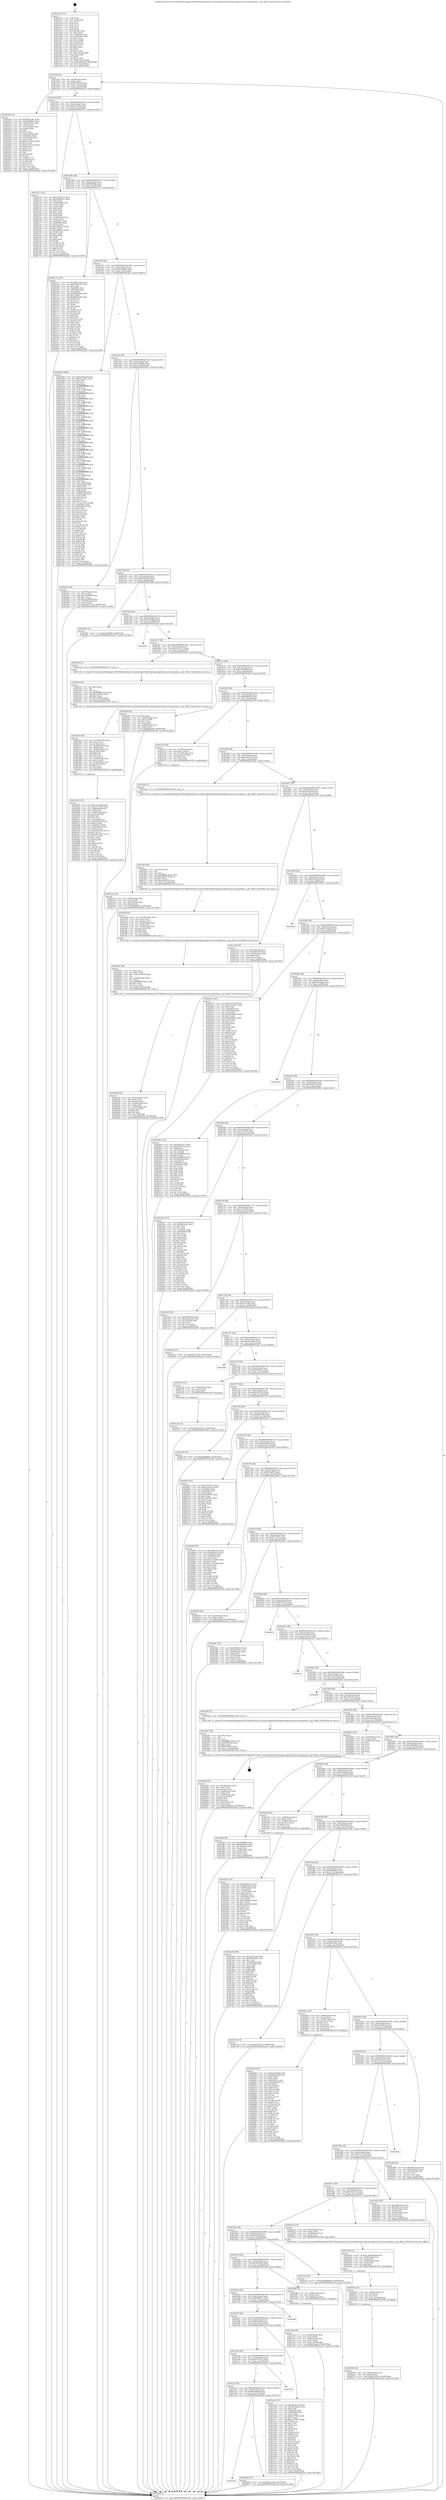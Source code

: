 digraph "0x4014c0" {
  label = "0x4014c0 (/mnt/c/Users/mathe/Desktop/tcc/POCII/binaries/extr_linuxtoolsperfutilscripting-enginestrace-event-python.c_get_offset_Final-ollvm.out::main(0))"
  labelloc = "t"
  node[shape=record]

  Entry [label="",width=0.3,height=0.3,shape=circle,fillcolor=black,style=filled]
  "0x40152f" [label="{
     0x40152f [32]\l
     | [instrs]\l
     &nbsp;&nbsp;0x40152f \<+6\>: mov -0xa8(%rbp),%eax\l
     &nbsp;&nbsp;0x401535 \<+2\>: mov %eax,%ecx\l
     &nbsp;&nbsp;0x401537 \<+6\>: sub $0x81fdd719,%ecx\l
     &nbsp;&nbsp;0x40153d \<+6\>: mov %eax,-0xbc(%rbp)\l
     &nbsp;&nbsp;0x401543 \<+6\>: mov %ecx,-0xc0(%rbp)\l
     &nbsp;&nbsp;0x401549 \<+6\>: je 000000000040220f \<main+0xd4f\>\l
  }"]
  "0x40220f" [label="{
     0x40220f [122]\l
     | [instrs]\l
     &nbsp;&nbsp;0x40220f \<+5\>: mov $0xbd87e3de,%eax\l
     &nbsp;&nbsp;0x402214 \<+5\>: mov $0x539e861d,%ecx\l
     &nbsp;&nbsp;0x402219 \<+4\>: mov -0x60(%rbp),%rdx\l
     &nbsp;&nbsp;0x40221d \<+2\>: mov (%rdx),%esi\l
     &nbsp;&nbsp;0x40221f \<+4\>: mov -0x70(%rbp),%rdx\l
     &nbsp;&nbsp;0x402223 \<+2\>: cmp (%rdx),%esi\l
     &nbsp;&nbsp;0x402225 \<+4\>: setl %dil\l
     &nbsp;&nbsp;0x402229 \<+4\>: and $0x1,%dil\l
     &nbsp;&nbsp;0x40222d \<+4\>: mov %dil,-0x29(%rbp)\l
     &nbsp;&nbsp;0x402231 \<+7\>: mov 0x40505c,%esi\l
     &nbsp;&nbsp;0x402238 \<+8\>: mov 0x405060,%r8d\l
     &nbsp;&nbsp;0x402240 \<+3\>: mov %esi,%r9d\l
     &nbsp;&nbsp;0x402243 \<+7\>: add $0xb13167e4,%r9d\l
     &nbsp;&nbsp;0x40224a \<+4\>: sub $0x1,%r9d\l
     &nbsp;&nbsp;0x40224e \<+7\>: sub $0xb13167e4,%r9d\l
     &nbsp;&nbsp;0x402255 \<+4\>: imul %r9d,%esi\l
     &nbsp;&nbsp;0x402259 \<+3\>: and $0x1,%esi\l
     &nbsp;&nbsp;0x40225c \<+3\>: cmp $0x0,%esi\l
     &nbsp;&nbsp;0x40225f \<+4\>: sete %dil\l
     &nbsp;&nbsp;0x402263 \<+4\>: cmp $0xa,%r8d\l
     &nbsp;&nbsp;0x402267 \<+4\>: setl %r10b\l
     &nbsp;&nbsp;0x40226b \<+3\>: mov %dil,%r11b\l
     &nbsp;&nbsp;0x40226e \<+3\>: and %r10b,%r11b\l
     &nbsp;&nbsp;0x402271 \<+3\>: xor %r10b,%dil\l
     &nbsp;&nbsp;0x402274 \<+3\>: or %dil,%r11b\l
     &nbsp;&nbsp;0x402277 \<+4\>: test $0x1,%r11b\l
     &nbsp;&nbsp;0x40227b \<+3\>: cmovne %ecx,%eax\l
     &nbsp;&nbsp;0x40227e \<+6\>: mov %eax,-0xa8(%rbp)\l
     &nbsp;&nbsp;0x402284 \<+5\>: jmp 0000000000402a44 \<main+0x1584\>\l
  }"]
  "0x40154f" [label="{
     0x40154f [28]\l
     | [instrs]\l
     &nbsp;&nbsp;0x40154f \<+5\>: jmp 0000000000401554 \<main+0x94\>\l
     &nbsp;&nbsp;0x401554 \<+6\>: mov -0xbc(%rbp),%eax\l
     &nbsp;&nbsp;0x40155a \<+5\>: sub $0x82a2319a,%eax\l
     &nbsp;&nbsp;0x40155f \<+6\>: mov %eax,-0xc4(%rbp)\l
     &nbsp;&nbsp;0x401565 \<+6\>: je 0000000000402747 \<main+0x1287\>\l
  }"]
  Exit [label="",width=0.3,height=0.3,shape=circle,fillcolor=black,style=filled,peripheries=2]
  "0x402747" [label="{
     0x402747 [127]\l
     | [instrs]\l
     &nbsp;&nbsp;0x402747 \<+5\>: mov $0x7022d173,%eax\l
     &nbsp;&nbsp;0x40274c \<+5\>: mov $0x48a99931,%ecx\l
     &nbsp;&nbsp;0x402751 \<+2\>: xor %edx,%edx\l
     &nbsp;&nbsp;0x402753 \<+4\>: mov -0x40(%rbp),%rsi\l
     &nbsp;&nbsp;0x402757 \<+2\>: mov (%rsi),%edi\l
     &nbsp;&nbsp;0x402759 \<+3\>: mov %edx,%r8d\l
     &nbsp;&nbsp;0x40275c \<+3\>: sub %edi,%r8d\l
     &nbsp;&nbsp;0x40275f \<+2\>: mov %edx,%edi\l
     &nbsp;&nbsp;0x402761 \<+3\>: sub $0x1,%edi\l
     &nbsp;&nbsp;0x402764 \<+3\>: add %edi,%r8d\l
     &nbsp;&nbsp;0x402767 \<+3\>: sub %r8d,%edx\l
     &nbsp;&nbsp;0x40276a \<+4\>: mov -0x40(%rbp),%rsi\l
     &nbsp;&nbsp;0x40276e \<+2\>: mov %edx,(%rsi)\l
     &nbsp;&nbsp;0x402770 \<+7\>: mov 0x40505c,%edx\l
     &nbsp;&nbsp;0x402777 \<+7\>: mov 0x405060,%edi\l
     &nbsp;&nbsp;0x40277e \<+3\>: mov %edx,%r8d\l
     &nbsp;&nbsp;0x402781 \<+7\>: add $0xa2ffb51d,%r8d\l
     &nbsp;&nbsp;0x402788 \<+4\>: sub $0x1,%r8d\l
     &nbsp;&nbsp;0x40278c \<+7\>: sub $0xa2ffb51d,%r8d\l
     &nbsp;&nbsp;0x402793 \<+4\>: imul %r8d,%edx\l
     &nbsp;&nbsp;0x402797 \<+3\>: and $0x1,%edx\l
     &nbsp;&nbsp;0x40279a \<+3\>: cmp $0x0,%edx\l
     &nbsp;&nbsp;0x40279d \<+4\>: sete %r9b\l
     &nbsp;&nbsp;0x4027a1 \<+3\>: cmp $0xa,%edi\l
     &nbsp;&nbsp;0x4027a4 \<+4\>: setl %r10b\l
     &nbsp;&nbsp;0x4027a8 \<+3\>: mov %r9b,%r11b\l
     &nbsp;&nbsp;0x4027ab \<+3\>: and %r10b,%r11b\l
     &nbsp;&nbsp;0x4027ae \<+3\>: xor %r10b,%r9b\l
     &nbsp;&nbsp;0x4027b1 \<+3\>: or %r9b,%r11b\l
     &nbsp;&nbsp;0x4027b4 \<+4\>: test $0x1,%r11b\l
     &nbsp;&nbsp;0x4027b8 \<+3\>: cmovne %ecx,%eax\l
     &nbsp;&nbsp;0x4027bb \<+6\>: mov %eax,-0xa8(%rbp)\l
     &nbsp;&nbsp;0x4027c1 \<+5\>: jmp 0000000000402a44 \<main+0x1584\>\l
  }"]
  "0x40156b" [label="{
     0x40156b [28]\l
     | [instrs]\l
     &nbsp;&nbsp;0x40156b \<+5\>: jmp 0000000000401570 \<main+0xb0\>\l
     &nbsp;&nbsp;0x401570 \<+6\>: mov -0xbc(%rbp),%eax\l
     &nbsp;&nbsp;0x401576 \<+5\>: sub $0x8bf0e04c,%eax\l
     &nbsp;&nbsp;0x40157b \<+6\>: mov %eax,-0xc8(%rbp)\l
     &nbsp;&nbsp;0x401581 \<+6\>: je 000000000040217c \<main+0xcbc\>\l
  }"]
  "0x4027e4" [label="{
     0x4027e4 [15]\l
     | [instrs]\l
     &nbsp;&nbsp;0x4027e4 \<+10\>: movl $0xf20caf47,-0xa8(%rbp)\l
     &nbsp;&nbsp;0x4027ee \<+5\>: jmp 0000000000402a44 \<main+0x1584\>\l
  }"]
  "0x40217c" [label="{
     0x40217c [147]\l
     | [instrs]\l
     &nbsp;&nbsp;0x40217c \<+5\>: mov $0xbd87e3de,%eax\l
     &nbsp;&nbsp;0x402181 \<+5\>: mov $0x81fdd719,%ecx\l
     &nbsp;&nbsp;0x402186 \<+2\>: mov $0x1,%dl\l
     &nbsp;&nbsp;0x402188 \<+7\>: mov 0x40505c,%esi\l
     &nbsp;&nbsp;0x40218f \<+7\>: mov 0x405060,%edi\l
     &nbsp;&nbsp;0x402196 \<+3\>: mov %esi,%r8d\l
     &nbsp;&nbsp;0x402199 \<+7\>: sub $0xf8b469d8,%r8d\l
     &nbsp;&nbsp;0x4021a0 \<+4\>: sub $0x1,%r8d\l
     &nbsp;&nbsp;0x4021a4 \<+7\>: add $0xf8b469d8,%r8d\l
     &nbsp;&nbsp;0x4021ab \<+4\>: imul %r8d,%esi\l
     &nbsp;&nbsp;0x4021af \<+3\>: and $0x1,%esi\l
     &nbsp;&nbsp;0x4021b2 \<+3\>: cmp $0x0,%esi\l
     &nbsp;&nbsp;0x4021b5 \<+4\>: sete %r9b\l
     &nbsp;&nbsp;0x4021b9 \<+3\>: cmp $0xa,%edi\l
     &nbsp;&nbsp;0x4021bc \<+4\>: setl %r10b\l
     &nbsp;&nbsp;0x4021c0 \<+3\>: mov %r9b,%r11b\l
     &nbsp;&nbsp;0x4021c3 \<+4\>: xor $0xff,%r11b\l
     &nbsp;&nbsp;0x4021c7 \<+3\>: mov %r10b,%bl\l
     &nbsp;&nbsp;0x4021ca \<+3\>: xor $0xff,%bl\l
     &nbsp;&nbsp;0x4021cd \<+3\>: xor $0x0,%dl\l
     &nbsp;&nbsp;0x4021d0 \<+3\>: mov %r11b,%r14b\l
     &nbsp;&nbsp;0x4021d3 \<+4\>: and $0x0,%r14b\l
     &nbsp;&nbsp;0x4021d7 \<+3\>: and %dl,%r9b\l
     &nbsp;&nbsp;0x4021da \<+3\>: mov %bl,%r15b\l
     &nbsp;&nbsp;0x4021dd \<+4\>: and $0x0,%r15b\l
     &nbsp;&nbsp;0x4021e1 \<+3\>: and %dl,%r10b\l
     &nbsp;&nbsp;0x4021e4 \<+3\>: or %r9b,%r14b\l
     &nbsp;&nbsp;0x4021e7 \<+3\>: or %r10b,%r15b\l
     &nbsp;&nbsp;0x4021ea \<+3\>: xor %r15b,%r14b\l
     &nbsp;&nbsp;0x4021ed \<+3\>: or %bl,%r11b\l
     &nbsp;&nbsp;0x4021f0 \<+4\>: xor $0xff,%r11b\l
     &nbsp;&nbsp;0x4021f4 \<+3\>: or $0x0,%dl\l
     &nbsp;&nbsp;0x4021f7 \<+3\>: and %dl,%r11b\l
     &nbsp;&nbsp;0x4021fa \<+3\>: or %r11b,%r14b\l
     &nbsp;&nbsp;0x4021fd \<+4\>: test $0x1,%r14b\l
     &nbsp;&nbsp;0x402201 \<+3\>: cmovne %ecx,%eax\l
     &nbsp;&nbsp;0x402204 \<+6\>: mov %eax,-0xa8(%rbp)\l
     &nbsp;&nbsp;0x40220a \<+5\>: jmp 0000000000402a44 \<main+0x1584\>\l
  }"]
  "0x401587" [label="{
     0x401587 [28]\l
     | [instrs]\l
     &nbsp;&nbsp;0x401587 \<+5\>: jmp 000000000040158c \<main+0xcc\>\l
     &nbsp;&nbsp;0x40158c \<+6\>: mov -0xbc(%rbp),%eax\l
     &nbsp;&nbsp;0x401592 \<+5\>: sub $0x9079d8bc,%eax\l
     &nbsp;&nbsp;0x401597 \<+6\>: mov %eax,-0xcc(%rbp)\l
     &nbsp;&nbsp;0x40159d \<+6\>: je 0000000000401b03 \<main+0x643\>\l
  }"]
  "0x401a3b" [label="{
     0x401a3b\l
  }", style=dashed]
  "0x401b03" [label="{
     0x401b03 [400]\l
     | [instrs]\l
     &nbsp;&nbsp;0x401b03 \<+5\>: mov $0xb255eca9,%eax\l
     &nbsp;&nbsp;0x401b08 \<+5\>: mov $0xcae322f1,%ecx\l
     &nbsp;&nbsp;0x401b0d \<+2\>: mov $0x1,%dl\l
     &nbsp;&nbsp;0x401b0f \<+2\>: xor %esi,%esi\l
     &nbsp;&nbsp;0x401b11 \<+3\>: mov %rsp,%rdi\l
     &nbsp;&nbsp;0x401b14 \<+4\>: add $0xfffffffffffffff0,%rdi\l
     &nbsp;&nbsp;0x401b18 \<+3\>: mov %rdi,%rsp\l
     &nbsp;&nbsp;0x401b1b \<+7\>: mov %rdi,-0xa0(%rbp)\l
     &nbsp;&nbsp;0x401b22 \<+3\>: mov %rsp,%rdi\l
     &nbsp;&nbsp;0x401b25 \<+4\>: add $0xfffffffffffffff0,%rdi\l
     &nbsp;&nbsp;0x401b29 \<+3\>: mov %rdi,%rsp\l
     &nbsp;&nbsp;0x401b2c \<+3\>: mov %rsp,%r8\l
     &nbsp;&nbsp;0x401b2f \<+4\>: add $0xfffffffffffffff0,%r8\l
     &nbsp;&nbsp;0x401b33 \<+3\>: mov %r8,%rsp\l
     &nbsp;&nbsp;0x401b36 \<+7\>: mov %r8,-0x98(%rbp)\l
     &nbsp;&nbsp;0x401b3d \<+3\>: mov %rsp,%r8\l
     &nbsp;&nbsp;0x401b40 \<+4\>: add $0xfffffffffffffff0,%r8\l
     &nbsp;&nbsp;0x401b44 \<+3\>: mov %r8,%rsp\l
     &nbsp;&nbsp;0x401b47 \<+7\>: mov %r8,-0x90(%rbp)\l
     &nbsp;&nbsp;0x401b4e \<+3\>: mov %rsp,%r8\l
     &nbsp;&nbsp;0x401b51 \<+4\>: add $0xfffffffffffffff0,%r8\l
     &nbsp;&nbsp;0x401b55 \<+3\>: mov %r8,%rsp\l
     &nbsp;&nbsp;0x401b58 \<+7\>: mov %r8,-0x88(%rbp)\l
     &nbsp;&nbsp;0x401b5f \<+3\>: mov %rsp,%r8\l
     &nbsp;&nbsp;0x401b62 \<+4\>: add $0xfffffffffffffff0,%r8\l
     &nbsp;&nbsp;0x401b66 \<+3\>: mov %r8,%rsp\l
     &nbsp;&nbsp;0x401b69 \<+4\>: mov %r8,-0x80(%rbp)\l
     &nbsp;&nbsp;0x401b6d \<+3\>: mov %rsp,%r8\l
     &nbsp;&nbsp;0x401b70 \<+4\>: add $0xfffffffffffffff0,%r8\l
     &nbsp;&nbsp;0x401b74 \<+3\>: mov %r8,%rsp\l
     &nbsp;&nbsp;0x401b77 \<+4\>: mov %r8,-0x78(%rbp)\l
     &nbsp;&nbsp;0x401b7b \<+3\>: mov %rsp,%r8\l
     &nbsp;&nbsp;0x401b7e \<+4\>: add $0xfffffffffffffff0,%r8\l
     &nbsp;&nbsp;0x401b82 \<+3\>: mov %r8,%rsp\l
     &nbsp;&nbsp;0x401b85 \<+4\>: mov %r8,-0x70(%rbp)\l
     &nbsp;&nbsp;0x401b89 \<+3\>: mov %rsp,%r8\l
     &nbsp;&nbsp;0x401b8c \<+4\>: add $0xfffffffffffffff0,%r8\l
     &nbsp;&nbsp;0x401b90 \<+3\>: mov %r8,%rsp\l
     &nbsp;&nbsp;0x401b93 \<+4\>: mov %r8,-0x68(%rbp)\l
     &nbsp;&nbsp;0x401b97 \<+3\>: mov %rsp,%r8\l
     &nbsp;&nbsp;0x401b9a \<+4\>: add $0xfffffffffffffff0,%r8\l
     &nbsp;&nbsp;0x401b9e \<+3\>: mov %r8,%rsp\l
     &nbsp;&nbsp;0x401ba1 \<+4\>: mov %r8,-0x60(%rbp)\l
     &nbsp;&nbsp;0x401ba5 \<+3\>: mov %rsp,%r8\l
     &nbsp;&nbsp;0x401ba8 \<+4\>: add $0xfffffffffffffff0,%r8\l
     &nbsp;&nbsp;0x401bac \<+3\>: mov %r8,%rsp\l
     &nbsp;&nbsp;0x401baf \<+4\>: mov %r8,-0x58(%rbp)\l
     &nbsp;&nbsp;0x401bb3 \<+3\>: mov %rsp,%r8\l
     &nbsp;&nbsp;0x401bb6 \<+4\>: add $0xfffffffffffffff0,%r8\l
     &nbsp;&nbsp;0x401bba \<+3\>: mov %r8,%rsp\l
     &nbsp;&nbsp;0x401bbd \<+4\>: mov %r8,-0x50(%rbp)\l
     &nbsp;&nbsp;0x401bc1 \<+3\>: mov %rsp,%r8\l
     &nbsp;&nbsp;0x401bc4 \<+4\>: add $0xfffffffffffffff0,%r8\l
     &nbsp;&nbsp;0x401bc8 \<+3\>: mov %r8,%rsp\l
     &nbsp;&nbsp;0x401bcb \<+4\>: mov %r8,-0x48(%rbp)\l
     &nbsp;&nbsp;0x401bcf \<+3\>: mov %rsp,%r8\l
     &nbsp;&nbsp;0x401bd2 \<+4\>: add $0xfffffffffffffff0,%r8\l
     &nbsp;&nbsp;0x401bd6 \<+3\>: mov %r8,%rsp\l
     &nbsp;&nbsp;0x401bd9 \<+4\>: mov %r8,-0x40(%rbp)\l
     &nbsp;&nbsp;0x401bdd \<+7\>: mov -0xa0(%rbp),%r8\l
     &nbsp;&nbsp;0x401be4 \<+7\>: movl $0x0,(%r8)\l
     &nbsp;&nbsp;0x401beb \<+7\>: mov -0xac(%rbp),%r9d\l
     &nbsp;&nbsp;0x401bf2 \<+3\>: mov %r9d,(%rdi)\l
     &nbsp;&nbsp;0x401bf5 \<+7\>: mov -0x98(%rbp),%r8\l
     &nbsp;&nbsp;0x401bfc \<+7\>: mov -0xb8(%rbp),%r10\l
     &nbsp;&nbsp;0x401c03 \<+3\>: mov %r10,(%r8)\l
     &nbsp;&nbsp;0x401c06 \<+3\>: cmpl $0x2,(%rdi)\l
     &nbsp;&nbsp;0x401c09 \<+4\>: setne %r11b\l
     &nbsp;&nbsp;0x401c0d \<+4\>: and $0x1,%r11b\l
     &nbsp;&nbsp;0x401c11 \<+4\>: mov %r11b,-0x31(%rbp)\l
     &nbsp;&nbsp;0x401c15 \<+7\>: mov 0x40505c,%ebx\l
     &nbsp;&nbsp;0x401c1c \<+8\>: mov 0x405060,%r14d\l
     &nbsp;&nbsp;0x401c24 \<+3\>: sub $0x1,%esi\l
     &nbsp;&nbsp;0x401c27 \<+3\>: mov %ebx,%r15d\l
     &nbsp;&nbsp;0x401c2a \<+3\>: add %esi,%r15d\l
     &nbsp;&nbsp;0x401c2d \<+4\>: imul %r15d,%ebx\l
     &nbsp;&nbsp;0x401c31 \<+3\>: and $0x1,%ebx\l
     &nbsp;&nbsp;0x401c34 \<+3\>: cmp $0x0,%ebx\l
     &nbsp;&nbsp;0x401c37 \<+4\>: sete %r11b\l
     &nbsp;&nbsp;0x401c3b \<+4\>: cmp $0xa,%r14d\l
     &nbsp;&nbsp;0x401c3f \<+4\>: setl %r12b\l
     &nbsp;&nbsp;0x401c43 \<+3\>: mov %r11b,%r13b\l
     &nbsp;&nbsp;0x401c46 \<+4\>: xor $0xff,%r13b\l
     &nbsp;&nbsp;0x401c4a \<+3\>: mov %r12b,%sil\l
     &nbsp;&nbsp;0x401c4d \<+4\>: xor $0xff,%sil\l
     &nbsp;&nbsp;0x401c51 \<+3\>: xor $0x1,%dl\l
     &nbsp;&nbsp;0x401c54 \<+3\>: mov %r13b,%dil\l
     &nbsp;&nbsp;0x401c57 \<+4\>: and $0xff,%dil\l
     &nbsp;&nbsp;0x401c5b \<+3\>: and %dl,%r11b\l
     &nbsp;&nbsp;0x401c5e \<+3\>: mov %sil,%r8b\l
     &nbsp;&nbsp;0x401c61 \<+4\>: and $0xff,%r8b\l
     &nbsp;&nbsp;0x401c65 \<+3\>: and %dl,%r12b\l
     &nbsp;&nbsp;0x401c68 \<+3\>: or %r11b,%dil\l
     &nbsp;&nbsp;0x401c6b \<+3\>: or %r12b,%r8b\l
     &nbsp;&nbsp;0x401c6e \<+3\>: xor %r8b,%dil\l
     &nbsp;&nbsp;0x401c71 \<+3\>: or %sil,%r13b\l
     &nbsp;&nbsp;0x401c74 \<+4\>: xor $0xff,%r13b\l
     &nbsp;&nbsp;0x401c78 \<+3\>: or $0x1,%dl\l
     &nbsp;&nbsp;0x401c7b \<+3\>: and %dl,%r13b\l
     &nbsp;&nbsp;0x401c7e \<+3\>: or %r13b,%dil\l
     &nbsp;&nbsp;0x401c81 \<+4\>: test $0x1,%dil\l
     &nbsp;&nbsp;0x401c85 \<+3\>: cmovne %ecx,%eax\l
     &nbsp;&nbsp;0x401c88 \<+6\>: mov %eax,-0xa8(%rbp)\l
     &nbsp;&nbsp;0x401c8e \<+5\>: jmp 0000000000402a44 \<main+0x1584\>\l
  }"]
  "0x4015a3" [label="{
     0x4015a3 [28]\l
     | [instrs]\l
     &nbsp;&nbsp;0x4015a3 \<+5\>: jmp 00000000004015a8 \<main+0xe8\>\l
     &nbsp;&nbsp;0x4015a8 \<+6\>: mov -0xbc(%rbp),%eax\l
     &nbsp;&nbsp;0x4015ae \<+5\>: sub $0x91e68502,%eax\l
     &nbsp;&nbsp;0x4015b3 \<+6\>: mov %eax,-0xd0(%rbp)\l
     &nbsp;&nbsp;0x4015b9 \<+6\>: je 00000000004024c6 \<main+0x1006\>\l
  }"]
  "0x4026dd" [label="{
     0x4026dd [15]\l
     | [instrs]\l
     &nbsp;&nbsp;0x4026dd \<+10\>: movl $0xd661c769,-0xa8(%rbp)\l
     &nbsp;&nbsp;0x4026e7 \<+5\>: jmp 0000000000402a44 \<main+0x1584\>\l
  }"]
  "0x4024c6" [label="{
     0x4024c6 [42]\l
     | [instrs]\l
     &nbsp;&nbsp;0x4024c6 \<+4\>: mov -0x50(%rbp),%rax\l
     &nbsp;&nbsp;0x4024ca \<+2\>: mov (%rax),%ecx\l
     &nbsp;&nbsp;0x4024cc \<+6\>: add $0x1a50609d,%ecx\l
     &nbsp;&nbsp;0x4024d2 \<+3\>: add $0x1,%ecx\l
     &nbsp;&nbsp;0x4024d5 \<+6\>: sub $0x1a50609d,%ecx\l
     &nbsp;&nbsp;0x4024db \<+4\>: mov -0x50(%rbp),%rax\l
     &nbsp;&nbsp;0x4024df \<+2\>: mov %ecx,(%rax)\l
     &nbsp;&nbsp;0x4024e1 \<+10\>: movl $0x5b7e72c0,-0xa8(%rbp)\l
     &nbsp;&nbsp;0x4024eb \<+5\>: jmp 0000000000402a44 \<main+0x1584\>\l
  }"]
  "0x4015bf" [label="{
     0x4015bf [28]\l
     | [instrs]\l
     &nbsp;&nbsp;0x4015bf \<+5\>: jmp 00000000004015c4 \<main+0x104\>\l
     &nbsp;&nbsp;0x4015c4 \<+6\>: mov -0xbc(%rbp),%eax\l
     &nbsp;&nbsp;0x4015ca \<+5\>: sub $0x944435a5,%eax\l
     &nbsp;&nbsp;0x4015cf \<+6\>: mov %eax,-0xd4(%rbp)\l
     &nbsp;&nbsp;0x4015d5 \<+6\>: je 00000000004024f0 \<main+0x1030\>\l
  }"]
  "0x401a1f" [label="{
     0x401a1f [28]\l
     | [instrs]\l
     &nbsp;&nbsp;0x401a1f \<+5\>: jmp 0000000000401a24 \<main+0x564\>\l
     &nbsp;&nbsp;0x401a24 \<+6\>: mov -0xbc(%rbp),%eax\l
     &nbsp;&nbsp;0x401a2a \<+5\>: sub $0x6b220084,%eax\l
     &nbsp;&nbsp;0x401a2f \<+6\>: mov %eax,-0x174(%rbp)\l
     &nbsp;&nbsp;0x401a35 \<+6\>: je 00000000004026dd \<main+0x121d\>\l
  }"]
  "0x4024f0" [label="{
     0x4024f0 [15]\l
     | [instrs]\l
     &nbsp;&nbsp;0x4024f0 \<+10\>: movl $0xa756d49f,-0xa8(%rbp)\l
     &nbsp;&nbsp;0x4024fa \<+5\>: jmp 0000000000402a44 \<main+0x1584\>\l
  }"]
  "0x4015db" [label="{
     0x4015db [28]\l
     | [instrs]\l
     &nbsp;&nbsp;0x4015db \<+5\>: jmp 00000000004015e0 \<main+0x120\>\l
     &nbsp;&nbsp;0x4015e0 \<+6\>: mov -0xbc(%rbp),%eax\l
     &nbsp;&nbsp;0x4015e6 \<+5\>: sub $0x9e525d38,%eax\l
     &nbsp;&nbsp;0x4015eb \<+6\>: mov %eax,-0xd8(%rbp)\l
     &nbsp;&nbsp;0x4015f1 \<+6\>: je 00000000004029ef \<main+0x152f\>\l
  }"]
  "0x401de9" [label="{
     0x401de9\l
  }", style=dashed]
  "0x4029ef" [label="{
     0x4029ef\l
  }", style=dashed]
  "0x4015f7" [label="{
     0x4015f7 [28]\l
     | [instrs]\l
     &nbsp;&nbsp;0x4015f7 \<+5\>: jmp 00000000004015fc \<main+0x13c\>\l
     &nbsp;&nbsp;0x4015fc \<+6\>: mov -0xbc(%rbp),%eax\l
     &nbsp;&nbsp;0x401602 \<+5\>: sub $0xa5551c37,%eax\l
     &nbsp;&nbsp;0x401607 \<+6\>: mov %eax,-0xdc(%rbp)\l
     &nbsp;&nbsp;0x40160d \<+6\>: je 000000000040233a \<main+0xe7a\>\l
  }"]
  "0x40264f" [label="{
     0x40264f [142]\l
     | [instrs]\l
     &nbsp;&nbsp;0x40264f \<+5\>: mov $0x9e525d38,%edx\l
     &nbsp;&nbsp;0x402654 \<+5\>: mov $0x6b220084,%esi\l
     &nbsp;&nbsp;0x402659 \<+3\>: mov $0x1,%r8b\l
     &nbsp;&nbsp;0x40265c \<+3\>: xor %r9d,%r9d\l
     &nbsp;&nbsp;0x40265f \<+8\>: mov 0x40505c,%r10d\l
     &nbsp;&nbsp;0x402667 \<+8\>: mov 0x405060,%r11d\l
     &nbsp;&nbsp;0x40266f \<+4\>: sub $0x1,%r9d\l
     &nbsp;&nbsp;0x402673 \<+3\>: mov %r10d,%ebx\l
     &nbsp;&nbsp;0x402676 \<+3\>: add %r9d,%ebx\l
     &nbsp;&nbsp;0x402679 \<+4\>: imul %ebx,%r10d\l
     &nbsp;&nbsp;0x40267d \<+4\>: and $0x1,%r10d\l
     &nbsp;&nbsp;0x402681 \<+4\>: cmp $0x0,%r10d\l
     &nbsp;&nbsp;0x402685 \<+4\>: sete %r14b\l
     &nbsp;&nbsp;0x402689 \<+4\>: cmp $0xa,%r11d\l
     &nbsp;&nbsp;0x40268d \<+4\>: setl %r15b\l
     &nbsp;&nbsp;0x402691 \<+3\>: mov %r14b,%r12b\l
     &nbsp;&nbsp;0x402694 \<+4\>: xor $0xff,%r12b\l
     &nbsp;&nbsp;0x402698 \<+3\>: mov %r15b,%r13b\l
     &nbsp;&nbsp;0x40269b \<+4\>: xor $0xff,%r13b\l
     &nbsp;&nbsp;0x40269f \<+4\>: xor $0x1,%r8b\l
     &nbsp;&nbsp;0x4026a3 \<+3\>: mov %r12b,%al\l
     &nbsp;&nbsp;0x4026a6 \<+2\>: and $0xff,%al\l
     &nbsp;&nbsp;0x4026a8 \<+3\>: and %r8b,%r14b\l
     &nbsp;&nbsp;0x4026ab \<+3\>: mov %r13b,%cl\l
     &nbsp;&nbsp;0x4026ae \<+3\>: and $0xff,%cl\l
     &nbsp;&nbsp;0x4026b1 \<+3\>: and %r8b,%r15b\l
     &nbsp;&nbsp;0x4026b4 \<+3\>: or %r14b,%al\l
     &nbsp;&nbsp;0x4026b7 \<+3\>: or %r15b,%cl\l
     &nbsp;&nbsp;0x4026ba \<+2\>: xor %cl,%al\l
     &nbsp;&nbsp;0x4026bc \<+3\>: or %r13b,%r12b\l
     &nbsp;&nbsp;0x4026bf \<+4\>: xor $0xff,%r12b\l
     &nbsp;&nbsp;0x4026c3 \<+4\>: or $0x1,%r8b\l
     &nbsp;&nbsp;0x4026c7 \<+3\>: and %r8b,%r12b\l
     &nbsp;&nbsp;0x4026ca \<+3\>: or %r12b,%al\l
     &nbsp;&nbsp;0x4026cd \<+2\>: test $0x1,%al\l
     &nbsp;&nbsp;0x4026cf \<+3\>: cmovne %esi,%edx\l
     &nbsp;&nbsp;0x4026d2 \<+6\>: mov %edx,-0xa8(%rbp)\l
     &nbsp;&nbsp;0x4026d8 \<+5\>: jmp 0000000000402a44 \<main+0x1584\>\l
  }"]
  "0x40233a" [label="{
     0x40233a [5]\l
     | [instrs]\l
     &nbsp;&nbsp;0x40233a \<+5\>: call 0000000000401160 \<next_i\>\l
     | [calls]\l
     &nbsp;&nbsp;0x401160 \{1\} (/mnt/c/Users/mathe/Desktop/tcc/POCII/binaries/extr_linuxtoolsperfutilscripting-enginestrace-event-python.c_get_offset_Final-ollvm.out::next_i)\l
  }"]
  "0x401613" [label="{
     0x401613 [28]\l
     | [instrs]\l
     &nbsp;&nbsp;0x401613 \<+5\>: jmp 0000000000401618 \<main+0x158\>\l
     &nbsp;&nbsp;0x401618 \<+6\>: mov -0xbc(%rbp),%eax\l
     &nbsp;&nbsp;0x40161e \<+5\>: sub $0xa756d49f,%eax\l
     &nbsp;&nbsp;0x401623 \<+6\>: mov %eax,-0xe0(%rbp)\l
     &nbsp;&nbsp;0x401629 \<+6\>: je 00000000004024ff \<main+0x103f\>\l
  }"]
  "0x402568" [label="{
     0x402568 [25]\l
     | [instrs]\l
     &nbsp;&nbsp;0x402568 \<+4\>: mov -0x40(%rbp),%rsi\l
     &nbsp;&nbsp;0x40256c \<+6\>: movl $0x0,(%rsi)\l
     &nbsp;&nbsp;0x402572 \<+10\>: movl $0xf47310c3,-0xa8(%rbp)\l
     &nbsp;&nbsp;0x40257c \<+5\>: jmp 0000000000402a44 \<main+0x1584\>\l
  }"]
  "0x4024ff" [label="{
     0x4024ff [34]\l
     | [instrs]\l
     &nbsp;&nbsp;0x4024ff \<+2\>: xor %eax,%eax\l
     &nbsp;&nbsp;0x402501 \<+4\>: mov -0x60(%rbp),%rcx\l
     &nbsp;&nbsp;0x402505 \<+2\>: mov (%rcx),%edx\l
     &nbsp;&nbsp;0x402507 \<+3\>: sub $0x1,%eax\l
     &nbsp;&nbsp;0x40250a \<+2\>: sub %eax,%edx\l
     &nbsp;&nbsp;0x40250c \<+4\>: mov -0x60(%rbp),%rcx\l
     &nbsp;&nbsp;0x402510 \<+2\>: mov %edx,(%rcx)\l
     &nbsp;&nbsp;0x402512 \<+10\>: movl $0x8bf0e04c,-0xa8(%rbp)\l
     &nbsp;&nbsp;0x40251c \<+5\>: jmp 0000000000402a44 \<main+0x1584\>\l
  }"]
  "0x40162f" [label="{
     0x40162f [28]\l
     | [instrs]\l
     &nbsp;&nbsp;0x40162f \<+5\>: jmp 0000000000401634 \<main+0x174\>\l
     &nbsp;&nbsp;0x401634 \<+6\>: mov -0xbc(%rbp),%eax\l
     &nbsp;&nbsp;0x40163a \<+5\>: sub $0xa9f90f5b,%eax\l
     &nbsp;&nbsp;0x40163f \<+6\>: mov %eax,-0xe4(%rbp)\l
     &nbsp;&nbsp;0x401645 \<+6\>: je 000000000040213f \<main+0xc7f\>\l
  }"]
  "0x402553" [label="{
     0x402553 [21]\l
     | [instrs]\l
     &nbsp;&nbsp;0x402553 \<+4\>: mov -0x80(%rbp),%rsi\l
     &nbsp;&nbsp;0x402557 \<+3\>: mov (%rsi),%rsi\l
     &nbsp;&nbsp;0x40255a \<+3\>: mov %rsi,%rdi\l
     &nbsp;&nbsp;0x40255d \<+6\>: mov %eax,-0x198(%rbp)\l
     &nbsp;&nbsp;0x402563 \<+5\>: call 0000000000401030 \<free@plt\>\l
     | [calls]\l
     &nbsp;&nbsp;0x401030 \{1\} (unknown)\l
  }"]
  "0x40213f" [label="{
     0x40213f [29]\l
     | [instrs]\l
     &nbsp;&nbsp;0x40213f \<+4\>: mov -0x70(%rbp),%rax\l
     &nbsp;&nbsp;0x402143 \<+6\>: movl $0x1,(%rax)\l
     &nbsp;&nbsp;0x402149 \<+4\>: mov -0x70(%rbp),%rax\l
     &nbsp;&nbsp;0x40214d \<+3\>: movslq (%rax),%rax\l
     &nbsp;&nbsp;0x402150 \<+4\>: shl $0x4,%rax\l
     &nbsp;&nbsp;0x402154 \<+3\>: mov %rax,%rdi\l
     &nbsp;&nbsp;0x402157 \<+5\>: call 0000000000401050 \<malloc@plt\>\l
     | [calls]\l
     &nbsp;&nbsp;0x401050 \{1\} (unknown)\l
  }"]
  "0x40164b" [label="{
     0x40164b [28]\l
     | [instrs]\l
     &nbsp;&nbsp;0x40164b \<+5\>: jmp 0000000000401650 \<main+0x190\>\l
     &nbsp;&nbsp;0x401650 \<+6\>: mov -0xbc(%rbp),%eax\l
     &nbsp;&nbsp;0x401656 \<+5\>: sub $0xac90e873,%eax\l
     &nbsp;&nbsp;0x40165b \<+6\>: mov %eax,-0xe8(%rbp)\l
     &nbsp;&nbsp;0x401661 \<+6\>: je 0000000000401fab \<main+0xaeb\>\l
  }"]
  "0x402534" [label="{
     0x402534 [31]\l
     | [instrs]\l
     &nbsp;&nbsp;0x402534 \<+10\>: movabs $0x4030b6,%rdi\l
     &nbsp;&nbsp;0x40253e \<+4\>: mov -0x48(%rbp),%rsi\l
     &nbsp;&nbsp;0x402542 \<+3\>: mov %rax,(%rsi)\l
     &nbsp;&nbsp;0x402545 \<+4\>: mov -0x48(%rbp),%rax\l
     &nbsp;&nbsp;0x402549 \<+3\>: mov (%rax),%rsi\l
     &nbsp;&nbsp;0x40254c \<+2\>: mov $0x0,%al\l
     &nbsp;&nbsp;0x40254e \<+5\>: call 0000000000401040 \<printf@plt\>\l
     | [calls]\l
     &nbsp;&nbsp;0x401040 \{1\} (unknown)\l
  }"]
  "0x401fab" [label="{
     0x401fab [5]\l
     | [instrs]\l
     &nbsp;&nbsp;0x401fab \<+5\>: call 0000000000401160 \<next_i\>\l
     | [calls]\l
     &nbsp;&nbsp;0x401160 \{1\} (/mnt/c/Users/mathe/Desktop/tcc/POCII/binaries/extr_linuxtoolsperfutilscripting-enginestrace-event-python.c_get_offset_Final-ollvm.out::next_i)\l
  }"]
  "0x401667" [label="{
     0x401667 [28]\l
     | [instrs]\l
     &nbsp;&nbsp;0x401667 \<+5\>: jmp 000000000040166c \<main+0x1ac\>\l
     &nbsp;&nbsp;0x40166c \<+6\>: mov -0xbc(%rbp),%eax\l
     &nbsp;&nbsp;0x401672 \<+5\>: sub $0xb1faac0f,%eax\l
     &nbsp;&nbsp;0x401677 \<+6\>: mov %eax,-0xec(%rbp)\l
     &nbsp;&nbsp;0x40167d \<+6\>: je 0000000000401e2f \<main+0x96f\>\l
  }"]
  "0x40248f" [label="{
     0x40248f [55]\l
     | [instrs]\l
     &nbsp;&nbsp;0x40248f \<+6\>: mov -0x194(%rbp),%ecx\l
     &nbsp;&nbsp;0x402495 \<+3\>: imul %eax,%ecx\l
     &nbsp;&nbsp;0x402498 \<+3\>: movslq %ecx,%rsi\l
     &nbsp;&nbsp;0x40249b \<+4\>: mov -0x68(%rbp),%rdi\l
     &nbsp;&nbsp;0x40249f \<+3\>: mov (%rdi),%rdi\l
     &nbsp;&nbsp;0x4024a2 \<+4\>: mov -0x60(%rbp),%r8\l
     &nbsp;&nbsp;0x4024a6 \<+3\>: movslq (%r8),%r8\l
     &nbsp;&nbsp;0x4024a9 \<+4\>: shl $0x4,%r8\l
     &nbsp;&nbsp;0x4024ad \<+3\>: add %r8,%rdi\l
     &nbsp;&nbsp;0x4024b0 \<+4\>: mov 0x8(%rdi),%rdi\l
     &nbsp;&nbsp;0x4024b4 \<+3\>: mov %rsi,(%rdi)\l
     &nbsp;&nbsp;0x4024b7 \<+10\>: movl $0x91e68502,-0xa8(%rbp)\l
     &nbsp;&nbsp;0x4024c1 \<+5\>: jmp 0000000000402a44 \<main+0x1584\>\l
  }"]
  "0x401e2f" [label="{
     0x401e2f [30]\l
     | [instrs]\l
     &nbsp;&nbsp;0x401e2f \<+5\>: mov $0x7fa2c35f,%eax\l
     &nbsp;&nbsp;0x401e34 \<+5\>: mov $0x66f3cf30,%ecx\l
     &nbsp;&nbsp;0x401e39 \<+3\>: mov -0x30(%rbp),%edx\l
     &nbsp;&nbsp;0x401e3c \<+3\>: cmp $0x0,%edx\l
     &nbsp;&nbsp;0x401e3f \<+3\>: cmove %ecx,%eax\l
     &nbsp;&nbsp;0x401e42 \<+6\>: mov %eax,-0xa8(%rbp)\l
     &nbsp;&nbsp;0x401e48 \<+5\>: jmp 0000000000402a44 \<main+0x1584\>\l
  }"]
  "0x401683" [label="{
     0x401683 [28]\l
     | [instrs]\l
     &nbsp;&nbsp;0x401683 \<+5\>: jmp 0000000000401688 \<main+0x1c8\>\l
     &nbsp;&nbsp;0x401688 \<+6\>: mov -0xbc(%rbp),%eax\l
     &nbsp;&nbsp;0x40168e \<+5\>: sub $0xb255eca9,%eax\l
     &nbsp;&nbsp;0x401693 \<+6\>: mov %eax,-0xf0(%rbp)\l
     &nbsp;&nbsp;0x401699 \<+6\>: je 000000000040284a \<main+0x138a\>\l
  }"]
  "0x402467" [label="{
     0x402467 [40]\l
     | [instrs]\l
     &nbsp;&nbsp;0x402467 \<+5\>: mov $0x2,%ecx\l
     &nbsp;&nbsp;0x40246c \<+1\>: cltd\l
     &nbsp;&nbsp;0x40246d \<+2\>: idiv %ecx\l
     &nbsp;&nbsp;0x40246f \<+6\>: imul $0xfffffffe,%edx,%ecx\l
     &nbsp;&nbsp;0x402475 \<+6\>: add $0x6720f5ce,%ecx\l
     &nbsp;&nbsp;0x40247b \<+3\>: add $0x1,%ecx\l
     &nbsp;&nbsp;0x40247e \<+6\>: sub $0x6720f5ce,%ecx\l
     &nbsp;&nbsp;0x402484 \<+6\>: mov %ecx,-0x194(%rbp)\l
     &nbsp;&nbsp;0x40248a \<+5\>: call 0000000000401160 \<next_i\>\l
     | [calls]\l
     &nbsp;&nbsp;0x401160 \{1\} (/mnt/c/Users/mathe/Desktop/tcc/POCII/binaries/extr_linuxtoolsperfutilscripting-enginestrace-event-python.c_get_offset_Final-ollvm.out::next_i)\l
  }"]
  "0x40284a" [label="{
     0x40284a\l
  }", style=dashed]
  "0x40169f" [label="{
     0x40169f [28]\l
     | [instrs]\l
     &nbsp;&nbsp;0x40169f \<+5\>: jmp 00000000004016a4 \<main+0x1e4\>\l
     &nbsp;&nbsp;0x4016a4 \<+6\>: mov -0xbc(%rbp),%eax\l
     &nbsp;&nbsp;0x4016aa \<+5\>: sub $0xb335daf5,%eax\l
     &nbsp;&nbsp;0x4016af \<+6\>: mov %eax,-0xf4(%rbp)\l
     &nbsp;&nbsp;0x4016b5 \<+6\>: je 00000000004022a7 \<main+0xde7\>\l
  }"]
  "0x4023a8" [label="{
     0x4023a8 [135]\l
     | [instrs]\l
     &nbsp;&nbsp;0x4023a8 \<+5\>: mov $0x7e57a62f,%ecx\l
     &nbsp;&nbsp;0x4023ad \<+5\>: mov $0xcb771fde,%edx\l
     &nbsp;&nbsp;0x4023b2 \<+4\>: mov -0x68(%rbp),%rsi\l
     &nbsp;&nbsp;0x4023b6 \<+3\>: mov (%rsi),%rsi\l
     &nbsp;&nbsp;0x4023b9 \<+4\>: mov -0x60(%rbp),%rdi\l
     &nbsp;&nbsp;0x4023bd \<+3\>: movslq (%rdi),%rdi\l
     &nbsp;&nbsp;0x4023c0 \<+4\>: shl $0x4,%rdi\l
     &nbsp;&nbsp;0x4023c4 \<+3\>: add %rdi,%rsi\l
     &nbsp;&nbsp;0x4023c7 \<+4\>: mov %rax,0x8(%rsi)\l
     &nbsp;&nbsp;0x4023cb \<+4\>: mov -0x50(%rbp),%rax\l
     &nbsp;&nbsp;0x4023cf \<+6\>: movl $0x0,(%rax)\l
     &nbsp;&nbsp;0x4023d5 \<+8\>: mov 0x40505c,%r9d\l
     &nbsp;&nbsp;0x4023dd \<+8\>: mov 0x405060,%r10d\l
     &nbsp;&nbsp;0x4023e5 \<+3\>: mov %r9d,%r11d\l
     &nbsp;&nbsp;0x4023e8 \<+7\>: sub $0x3a915146,%r11d\l
     &nbsp;&nbsp;0x4023ef \<+4\>: sub $0x1,%r11d\l
     &nbsp;&nbsp;0x4023f3 \<+7\>: add $0x3a915146,%r11d\l
     &nbsp;&nbsp;0x4023fa \<+4\>: imul %r11d,%r9d\l
     &nbsp;&nbsp;0x4023fe \<+4\>: and $0x1,%r9d\l
     &nbsp;&nbsp;0x402402 \<+4\>: cmp $0x0,%r9d\l
     &nbsp;&nbsp;0x402406 \<+3\>: sete %bl\l
     &nbsp;&nbsp;0x402409 \<+4\>: cmp $0xa,%r10d\l
     &nbsp;&nbsp;0x40240d \<+4\>: setl %r14b\l
     &nbsp;&nbsp;0x402411 \<+3\>: mov %bl,%r15b\l
     &nbsp;&nbsp;0x402414 \<+3\>: and %r14b,%r15b\l
     &nbsp;&nbsp;0x402417 \<+3\>: xor %r14b,%bl\l
     &nbsp;&nbsp;0x40241a \<+3\>: or %bl,%r15b\l
     &nbsp;&nbsp;0x40241d \<+4\>: test $0x1,%r15b\l
     &nbsp;&nbsp;0x402421 \<+3\>: cmovne %edx,%ecx\l
     &nbsp;&nbsp;0x402424 \<+6\>: mov %ecx,-0xa8(%rbp)\l
     &nbsp;&nbsp;0x40242a \<+5\>: jmp 0000000000402a44 \<main+0x1584\>\l
  }"]
  "0x4022a7" [label="{
     0x4022a7 [147]\l
     | [instrs]\l
     &nbsp;&nbsp;0x4022a7 \<+5\>: mov $0x7e57a62f,%eax\l
     &nbsp;&nbsp;0x4022ac \<+5\>: mov $0xa5551c37,%ecx\l
     &nbsp;&nbsp;0x4022b1 \<+2\>: mov $0x1,%dl\l
     &nbsp;&nbsp;0x4022b3 \<+7\>: mov 0x40505c,%esi\l
     &nbsp;&nbsp;0x4022ba \<+7\>: mov 0x405060,%edi\l
     &nbsp;&nbsp;0x4022c1 \<+3\>: mov %esi,%r8d\l
     &nbsp;&nbsp;0x4022c4 \<+7\>: add $0x9619f36d,%r8d\l
     &nbsp;&nbsp;0x4022cb \<+4\>: sub $0x1,%r8d\l
     &nbsp;&nbsp;0x4022cf \<+7\>: sub $0x9619f36d,%r8d\l
     &nbsp;&nbsp;0x4022d6 \<+4\>: imul %r8d,%esi\l
     &nbsp;&nbsp;0x4022da \<+3\>: and $0x1,%esi\l
     &nbsp;&nbsp;0x4022dd \<+3\>: cmp $0x0,%esi\l
     &nbsp;&nbsp;0x4022e0 \<+4\>: sete %r9b\l
     &nbsp;&nbsp;0x4022e4 \<+3\>: cmp $0xa,%edi\l
     &nbsp;&nbsp;0x4022e7 \<+4\>: setl %r10b\l
     &nbsp;&nbsp;0x4022eb \<+3\>: mov %r9b,%r11b\l
     &nbsp;&nbsp;0x4022ee \<+4\>: xor $0xff,%r11b\l
     &nbsp;&nbsp;0x4022f2 \<+3\>: mov %r10b,%bl\l
     &nbsp;&nbsp;0x4022f5 \<+3\>: xor $0xff,%bl\l
     &nbsp;&nbsp;0x4022f8 \<+3\>: xor $0x0,%dl\l
     &nbsp;&nbsp;0x4022fb \<+3\>: mov %r11b,%r14b\l
     &nbsp;&nbsp;0x4022fe \<+4\>: and $0x0,%r14b\l
     &nbsp;&nbsp;0x402302 \<+3\>: and %dl,%r9b\l
     &nbsp;&nbsp;0x402305 \<+3\>: mov %bl,%r15b\l
     &nbsp;&nbsp;0x402308 \<+4\>: and $0x0,%r15b\l
     &nbsp;&nbsp;0x40230c \<+3\>: and %dl,%r10b\l
     &nbsp;&nbsp;0x40230f \<+3\>: or %r9b,%r14b\l
     &nbsp;&nbsp;0x402312 \<+3\>: or %r10b,%r15b\l
     &nbsp;&nbsp;0x402315 \<+3\>: xor %r15b,%r14b\l
     &nbsp;&nbsp;0x402318 \<+3\>: or %bl,%r11b\l
     &nbsp;&nbsp;0x40231b \<+4\>: xor $0xff,%r11b\l
     &nbsp;&nbsp;0x40231f \<+3\>: or $0x0,%dl\l
     &nbsp;&nbsp;0x402322 \<+3\>: and %dl,%r11b\l
     &nbsp;&nbsp;0x402325 \<+3\>: or %r11b,%r14b\l
     &nbsp;&nbsp;0x402328 \<+4\>: test $0x1,%r14b\l
     &nbsp;&nbsp;0x40232c \<+3\>: cmovne %ecx,%eax\l
     &nbsp;&nbsp;0x40232f \<+6\>: mov %eax,-0xa8(%rbp)\l
     &nbsp;&nbsp;0x402335 \<+5\>: jmp 0000000000402a44 \<main+0x1584\>\l
  }"]
  "0x4016bb" [label="{
     0x4016bb [28]\l
     | [instrs]\l
     &nbsp;&nbsp;0x4016bb \<+5\>: jmp 00000000004016c0 \<main+0x200\>\l
     &nbsp;&nbsp;0x4016c0 \<+6\>: mov -0xbc(%rbp),%eax\l
     &nbsp;&nbsp;0x4016c6 \<+5\>: sub $0xbd87e3de,%eax\l
     &nbsp;&nbsp;0x4016cb \<+6\>: mov %eax,-0xf8(%rbp)\l
     &nbsp;&nbsp;0x4016d1 \<+6\>: je 000000000040291d \<main+0x145d\>\l
  }"]
  "0x402367" [label="{
     0x402367 [65]\l
     | [instrs]\l
     &nbsp;&nbsp;0x402367 \<+6\>: mov -0x190(%rbp),%ecx\l
     &nbsp;&nbsp;0x40236d \<+3\>: imul %eax,%ecx\l
     &nbsp;&nbsp;0x402370 \<+3\>: movslq %ecx,%rsi\l
     &nbsp;&nbsp;0x402373 \<+4\>: mov -0x68(%rbp),%rdi\l
     &nbsp;&nbsp;0x402377 \<+3\>: mov (%rdi),%rdi\l
     &nbsp;&nbsp;0x40237a \<+4\>: mov -0x60(%rbp),%r8\l
     &nbsp;&nbsp;0x40237e \<+3\>: movslq (%r8),%r8\l
     &nbsp;&nbsp;0x402381 \<+4\>: shl $0x4,%r8\l
     &nbsp;&nbsp;0x402385 \<+3\>: add %r8,%rdi\l
     &nbsp;&nbsp;0x402388 \<+3\>: mov %rsi,(%rdi)\l
     &nbsp;&nbsp;0x40238b \<+4\>: mov -0x58(%rbp),%rsi\l
     &nbsp;&nbsp;0x40238f \<+6\>: movl $0x1,(%rsi)\l
     &nbsp;&nbsp;0x402395 \<+4\>: mov -0x58(%rbp),%rsi\l
     &nbsp;&nbsp;0x402399 \<+3\>: movslq (%rsi),%rsi\l
     &nbsp;&nbsp;0x40239c \<+4\>: shl $0x3,%rsi\l
     &nbsp;&nbsp;0x4023a0 \<+3\>: mov %rsi,%rdi\l
     &nbsp;&nbsp;0x4023a3 \<+5\>: call 0000000000401050 \<malloc@plt\>\l
     | [calls]\l
     &nbsp;&nbsp;0x401050 \{1\} (unknown)\l
  }"]
  "0x40291d" [label="{
     0x40291d\l
  }", style=dashed]
  "0x4016d7" [label="{
     0x4016d7 [28]\l
     | [instrs]\l
     &nbsp;&nbsp;0x4016d7 \<+5\>: jmp 00000000004016dc \<main+0x21c\>\l
     &nbsp;&nbsp;0x4016dc \<+6\>: mov -0xbc(%rbp),%eax\l
     &nbsp;&nbsp;0x4016e2 \<+5\>: sub $0xc4f05474,%eax\l
     &nbsp;&nbsp;0x4016e7 \<+6\>: mov %eax,-0xfc(%rbp)\l
     &nbsp;&nbsp;0x4016ed \<+6\>: je 00000000004020be \<main+0xbfe\>\l
  }"]
  "0x40233f" [label="{
     0x40233f [40]\l
     | [instrs]\l
     &nbsp;&nbsp;0x40233f \<+5\>: mov $0x2,%ecx\l
     &nbsp;&nbsp;0x402344 \<+1\>: cltd\l
     &nbsp;&nbsp;0x402345 \<+2\>: idiv %ecx\l
     &nbsp;&nbsp;0x402347 \<+6\>: imul $0xfffffffe,%edx,%ecx\l
     &nbsp;&nbsp;0x40234d \<+6\>: add $0x2caf320c,%ecx\l
     &nbsp;&nbsp;0x402353 \<+3\>: add $0x1,%ecx\l
     &nbsp;&nbsp;0x402356 \<+6\>: sub $0x2caf320c,%ecx\l
     &nbsp;&nbsp;0x40235c \<+6\>: mov %ecx,-0x190(%rbp)\l
     &nbsp;&nbsp;0x402362 \<+5\>: call 0000000000401160 \<next_i\>\l
     | [calls]\l
     &nbsp;&nbsp;0x401160 \{1\} (/mnt/c/Users/mathe/Desktop/tcc/POCII/binaries/extr_linuxtoolsperfutilscripting-enginestrace-event-python.c_get_offset_Final-ollvm.out::next_i)\l
  }"]
  "0x4020be" [label="{
     0x4020be [114]\l
     | [instrs]\l
     &nbsp;&nbsp;0x4020be \<+5\>: mov $0xfd361c57,%eax\l
     &nbsp;&nbsp;0x4020c3 \<+5\>: mov $0xd41d7618,%ecx\l
     &nbsp;&nbsp;0x4020c8 \<+2\>: xor %edx,%edx\l
     &nbsp;&nbsp;0x4020ca \<+4\>: mov -0x78(%rbp),%rsi\l
     &nbsp;&nbsp;0x4020ce \<+2\>: mov (%rsi),%edi\l
     &nbsp;&nbsp;0x4020d0 \<+6\>: sub $0x16c8696d,%edi\l
     &nbsp;&nbsp;0x4020d6 \<+3\>: add $0x1,%edi\l
     &nbsp;&nbsp;0x4020d9 \<+6\>: add $0x16c8696d,%edi\l
     &nbsp;&nbsp;0x4020df \<+4\>: mov -0x78(%rbp),%rsi\l
     &nbsp;&nbsp;0x4020e3 \<+2\>: mov %edi,(%rsi)\l
     &nbsp;&nbsp;0x4020e5 \<+7\>: mov 0x40505c,%edi\l
     &nbsp;&nbsp;0x4020ec \<+8\>: mov 0x405060,%r8d\l
     &nbsp;&nbsp;0x4020f4 \<+3\>: sub $0x1,%edx\l
     &nbsp;&nbsp;0x4020f7 \<+3\>: mov %edi,%r9d\l
     &nbsp;&nbsp;0x4020fa \<+3\>: add %edx,%r9d\l
     &nbsp;&nbsp;0x4020fd \<+4\>: imul %r9d,%edi\l
     &nbsp;&nbsp;0x402101 \<+3\>: and $0x1,%edi\l
     &nbsp;&nbsp;0x402104 \<+3\>: cmp $0x0,%edi\l
     &nbsp;&nbsp;0x402107 \<+4\>: sete %r10b\l
     &nbsp;&nbsp;0x40210b \<+4\>: cmp $0xa,%r8d\l
     &nbsp;&nbsp;0x40210f \<+4\>: setl %r11b\l
     &nbsp;&nbsp;0x402113 \<+3\>: mov %r10b,%bl\l
     &nbsp;&nbsp;0x402116 \<+3\>: and %r11b,%bl\l
     &nbsp;&nbsp;0x402119 \<+3\>: xor %r11b,%r10b\l
     &nbsp;&nbsp;0x40211c \<+3\>: or %r10b,%bl\l
     &nbsp;&nbsp;0x40211f \<+3\>: test $0x1,%bl\l
     &nbsp;&nbsp;0x402122 \<+3\>: cmovne %ecx,%eax\l
     &nbsp;&nbsp;0x402125 \<+6\>: mov %eax,-0xa8(%rbp)\l
     &nbsp;&nbsp;0x40212b \<+5\>: jmp 0000000000402a44 \<main+0x1584\>\l
  }"]
  "0x4016f3" [label="{
     0x4016f3 [28]\l
     | [instrs]\l
     &nbsp;&nbsp;0x4016f3 \<+5\>: jmp 00000000004016f8 \<main+0x238\>\l
     &nbsp;&nbsp;0x4016f8 \<+6\>: mov -0xbc(%rbp),%eax\l
     &nbsp;&nbsp;0x4016fe \<+5\>: sub $0xca0d7497,%eax\l
     &nbsp;&nbsp;0x401703 \<+6\>: mov %eax,-0x100(%rbp)\l
     &nbsp;&nbsp;0x401709 \<+6\>: je 00000000004025a5 \<main+0x10e5\>\l
  }"]
  "0x40215c" [label="{
     0x40215c [32]\l
     | [instrs]\l
     &nbsp;&nbsp;0x40215c \<+4\>: mov -0x68(%rbp),%rdi\l
     &nbsp;&nbsp;0x402160 \<+3\>: mov %rax,(%rdi)\l
     &nbsp;&nbsp;0x402163 \<+4\>: mov -0x60(%rbp),%rax\l
     &nbsp;&nbsp;0x402167 \<+6\>: movl $0x0,(%rax)\l
     &nbsp;&nbsp;0x40216d \<+10\>: movl $0x8bf0e04c,-0xa8(%rbp)\l
     &nbsp;&nbsp;0x402177 \<+5\>: jmp 0000000000402a44 \<main+0x1584\>\l
  }"]
  "0x4025a5" [label="{
     0x4025a5 [137]\l
     | [instrs]\l
     &nbsp;&nbsp;0x4025a5 \<+5\>: mov $0x9e525d38,%eax\l
     &nbsp;&nbsp;0x4025aa \<+5\>: mov $0x49fc3efa,%ecx\l
     &nbsp;&nbsp;0x4025af \<+2\>: mov $0x1,%dl\l
     &nbsp;&nbsp;0x4025b1 \<+2\>: xor %esi,%esi\l
     &nbsp;&nbsp;0x4025b3 \<+7\>: mov 0x40505c,%edi\l
     &nbsp;&nbsp;0x4025ba \<+8\>: mov 0x405060,%r8d\l
     &nbsp;&nbsp;0x4025c2 \<+3\>: sub $0x1,%esi\l
     &nbsp;&nbsp;0x4025c5 \<+3\>: mov %edi,%r9d\l
     &nbsp;&nbsp;0x4025c8 \<+3\>: add %esi,%r9d\l
     &nbsp;&nbsp;0x4025cb \<+4\>: imul %r9d,%edi\l
     &nbsp;&nbsp;0x4025cf \<+3\>: and $0x1,%edi\l
     &nbsp;&nbsp;0x4025d2 \<+3\>: cmp $0x0,%edi\l
     &nbsp;&nbsp;0x4025d5 \<+4\>: sete %r10b\l
     &nbsp;&nbsp;0x4025d9 \<+4\>: cmp $0xa,%r8d\l
     &nbsp;&nbsp;0x4025dd \<+4\>: setl %r11b\l
     &nbsp;&nbsp;0x4025e1 \<+3\>: mov %r10b,%bl\l
     &nbsp;&nbsp;0x4025e4 \<+3\>: xor $0xff,%bl\l
     &nbsp;&nbsp;0x4025e7 \<+3\>: mov %r11b,%r14b\l
     &nbsp;&nbsp;0x4025ea \<+4\>: xor $0xff,%r14b\l
     &nbsp;&nbsp;0x4025ee \<+3\>: xor $0x0,%dl\l
     &nbsp;&nbsp;0x4025f1 \<+3\>: mov %bl,%r15b\l
     &nbsp;&nbsp;0x4025f4 \<+4\>: and $0x0,%r15b\l
     &nbsp;&nbsp;0x4025f8 \<+3\>: and %dl,%r10b\l
     &nbsp;&nbsp;0x4025fb \<+3\>: mov %r14b,%r12b\l
     &nbsp;&nbsp;0x4025fe \<+4\>: and $0x0,%r12b\l
     &nbsp;&nbsp;0x402602 \<+3\>: and %dl,%r11b\l
     &nbsp;&nbsp;0x402605 \<+3\>: or %r10b,%r15b\l
     &nbsp;&nbsp;0x402608 \<+3\>: or %r11b,%r12b\l
     &nbsp;&nbsp;0x40260b \<+3\>: xor %r12b,%r15b\l
     &nbsp;&nbsp;0x40260e \<+3\>: or %r14b,%bl\l
     &nbsp;&nbsp;0x402611 \<+3\>: xor $0xff,%bl\l
     &nbsp;&nbsp;0x402614 \<+3\>: or $0x0,%dl\l
     &nbsp;&nbsp;0x402617 \<+2\>: and %dl,%bl\l
     &nbsp;&nbsp;0x402619 \<+3\>: or %bl,%r15b\l
     &nbsp;&nbsp;0x40261c \<+4\>: test $0x1,%r15b\l
     &nbsp;&nbsp;0x402620 \<+3\>: cmovne %ecx,%eax\l
     &nbsp;&nbsp;0x402623 \<+6\>: mov %eax,-0xa8(%rbp)\l
     &nbsp;&nbsp;0x402629 \<+5\>: jmp 0000000000402a44 \<main+0x1584\>\l
  }"]
  "0x40170f" [label="{
     0x40170f [28]\l
     | [instrs]\l
     &nbsp;&nbsp;0x40170f \<+5\>: jmp 0000000000401714 \<main+0x254\>\l
     &nbsp;&nbsp;0x401714 \<+6\>: mov -0xbc(%rbp),%eax\l
     &nbsp;&nbsp;0x40171a \<+5\>: sub $0xcae322f1,%eax\l
     &nbsp;&nbsp;0x40171f \<+6\>: mov %eax,-0x104(%rbp)\l
     &nbsp;&nbsp;0x401725 \<+6\>: je 0000000000401c93 \<main+0x7d3\>\l
  }"]
  "0x40202f" [label="{
     0x40202f [52]\l
     | [instrs]\l
     &nbsp;&nbsp;0x40202f \<+6\>: mov -0x18c(%rbp),%ecx\l
     &nbsp;&nbsp;0x402035 \<+3\>: imul %eax,%ecx\l
     &nbsp;&nbsp;0x402038 \<+3\>: movslq %ecx,%rsi\l
     &nbsp;&nbsp;0x40203b \<+4\>: mov -0x80(%rbp),%rdi\l
     &nbsp;&nbsp;0x40203f \<+3\>: mov (%rdi),%rdi\l
     &nbsp;&nbsp;0x402042 \<+4\>: mov -0x78(%rbp),%r8\l
     &nbsp;&nbsp;0x402046 \<+3\>: movslq (%r8),%r8\l
     &nbsp;&nbsp;0x402049 \<+4\>: shl $0x4,%r8\l
     &nbsp;&nbsp;0x40204d \<+3\>: add %r8,%rdi\l
     &nbsp;&nbsp;0x402050 \<+4\>: mov %rsi,0x8(%rdi)\l
     &nbsp;&nbsp;0x402054 \<+10\>: movl $0xe60ede95,-0xa8(%rbp)\l
     &nbsp;&nbsp;0x40205e \<+5\>: jmp 0000000000402a44 \<main+0x1584\>\l
  }"]
  "0x401c93" [label="{
     0x401c93 [30]\l
     | [instrs]\l
     &nbsp;&nbsp;0x401c93 \<+5\>: mov $0x5f978c5b,%eax\l
     &nbsp;&nbsp;0x401c98 \<+5\>: mov $0x102a5d30,%ecx\l
     &nbsp;&nbsp;0x401c9d \<+3\>: mov -0x31(%rbp),%dl\l
     &nbsp;&nbsp;0x401ca0 \<+3\>: test $0x1,%dl\l
     &nbsp;&nbsp;0x401ca3 \<+3\>: cmovne %ecx,%eax\l
     &nbsp;&nbsp;0x401ca6 \<+6\>: mov %eax,-0xa8(%rbp)\l
     &nbsp;&nbsp;0x401cac \<+5\>: jmp 0000000000402a44 \<main+0x1584\>\l
  }"]
  "0x40172b" [label="{
     0x40172b [28]\l
     | [instrs]\l
     &nbsp;&nbsp;0x40172b \<+5\>: jmp 0000000000401730 \<main+0x270\>\l
     &nbsp;&nbsp;0x401730 \<+6\>: mov -0xbc(%rbp),%eax\l
     &nbsp;&nbsp;0x401736 \<+5\>: sub $0xcb771fde,%eax\l
     &nbsp;&nbsp;0x40173b \<+6\>: mov %eax,-0x108(%rbp)\l
     &nbsp;&nbsp;0x401741 \<+6\>: je 000000000040242f \<main+0xf6f\>\l
  }"]
  "0x402001" [label="{
     0x402001 [46]\l
     | [instrs]\l
     &nbsp;&nbsp;0x402001 \<+2\>: xor %ecx,%ecx\l
     &nbsp;&nbsp;0x402003 \<+5\>: mov $0x2,%edx\l
     &nbsp;&nbsp;0x402008 \<+6\>: mov %edx,-0x188(%rbp)\l
     &nbsp;&nbsp;0x40200e \<+1\>: cltd\l
     &nbsp;&nbsp;0x40200f \<+7\>: mov -0x188(%rbp),%r9d\l
     &nbsp;&nbsp;0x402016 \<+3\>: idiv %r9d\l
     &nbsp;&nbsp;0x402019 \<+6\>: imul $0xfffffffe,%edx,%edx\l
     &nbsp;&nbsp;0x40201f \<+3\>: sub $0x1,%ecx\l
     &nbsp;&nbsp;0x402022 \<+2\>: sub %ecx,%edx\l
     &nbsp;&nbsp;0x402024 \<+6\>: mov %edx,-0x18c(%rbp)\l
     &nbsp;&nbsp;0x40202a \<+5\>: call 0000000000401160 \<next_i\>\l
     | [calls]\l
     &nbsp;&nbsp;0x401160 \{1\} (/mnt/c/Users/mathe/Desktop/tcc/POCII/binaries/extr_linuxtoolsperfutilscripting-enginestrace-event-python.c_get_offset_Final-ollvm.out::next_i)\l
  }"]
  "0x40242f" [label="{
     0x40242f [15]\l
     | [instrs]\l
     &nbsp;&nbsp;0x40242f \<+10\>: movl $0x5b7e72c0,-0xa8(%rbp)\l
     &nbsp;&nbsp;0x402439 \<+5\>: jmp 0000000000402a44 \<main+0x1584\>\l
  }"]
  "0x401747" [label="{
     0x401747 [28]\l
     | [instrs]\l
     &nbsp;&nbsp;0x401747 \<+5\>: jmp 000000000040174c \<main+0x28c\>\l
     &nbsp;&nbsp;0x40174c \<+6\>: mov -0xbc(%rbp),%eax\l
     &nbsp;&nbsp;0x401752 \<+5\>: sub $0xcd7acd02,%eax\l
     &nbsp;&nbsp;0x401757 \<+6\>: mov %eax,-0x10c(%rbp)\l
     &nbsp;&nbsp;0x40175d \<+6\>: je 0000000000401d44 \<main+0x884\>\l
  }"]
  "0x401fd8" [label="{
     0x401fd8 [41]\l
     | [instrs]\l
     &nbsp;&nbsp;0x401fd8 \<+6\>: mov -0x184(%rbp),%ecx\l
     &nbsp;&nbsp;0x401fde \<+3\>: imul %eax,%ecx\l
     &nbsp;&nbsp;0x401fe1 \<+3\>: movslq %ecx,%rsi\l
     &nbsp;&nbsp;0x401fe4 \<+4\>: mov -0x80(%rbp),%rdi\l
     &nbsp;&nbsp;0x401fe8 \<+3\>: mov (%rdi),%rdi\l
     &nbsp;&nbsp;0x401feb \<+4\>: mov -0x78(%rbp),%r8\l
     &nbsp;&nbsp;0x401fef \<+3\>: movslq (%r8),%r8\l
     &nbsp;&nbsp;0x401ff2 \<+4\>: shl $0x4,%r8\l
     &nbsp;&nbsp;0x401ff6 \<+3\>: add %r8,%rdi\l
     &nbsp;&nbsp;0x401ff9 \<+3\>: mov %rsi,(%rdi)\l
     &nbsp;&nbsp;0x401ffc \<+5\>: call 0000000000401160 \<next_i\>\l
     | [calls]\l
     &nbsp;&nbsp;0x401160 \{1\} (/mnt/c/Users/mathe/Desktop/tcc/POCII/binaries/extr_linuxtoolsperfutilscripting-enginestrace-event-python.c_get_offset_Final-ollvm.out::next_i)\l
  }"]
  "0x401d44" [label="{
     0x401d44\l
  }", style=dashed]
  "0x401763" [label="{
     0x401763 [28]\l
     | [instrs]\l
     &nbsp;&nbsp;0x401763 \<+5\>: jmp 0000000000401768 \<main+0x2a8\>\l
     &nbsp;&nbsp;0x401768 \<+6\>: mov -0xbc(%rbp),%eax\l
     &nbsp;&nbsp;0x40176e \<+5\>: sub $0xd2856e15,%eax\l
     &nbsp;&nbsp;0x401773 \<+6\>: mov %eax,-0x110(%rbp)\l
     &nbsp;&nbsp;0x401779 \<+6\>: je 00000000004027d5 \<main+0x1315\>\l
  }"]
  "0x401fb0" [label="{
     0x401fb0 [40]\l
     | [instrs]\l
     &nbsp;&nbsp;0x401fb0 \<+5\>: mov $0x2,%ecx\l
     &nbsp;&nbsp;0x401fb5 \<+1\>: cltd\l
     &nbsp;&nbsp;0x401fb6 \<+2\>: idiv %ecx\l
     &nbsp;&nbsp;0x401fb8 \<+6\>: imul $0xfffffffe,%edx,%ecx\l
     &nbsp;&nbsp;0x401fbe \<+6\>: add $0xe493d755,%ecx\l
     &nbsp;&nbsp;0x401fc4 \<+3\>: add $0x1,%ecx\l
     &nbsp;&nbsp;0x401fc7 \<+6\>: sub $0xe493d755,%ecx\l
     &nbsp;&nbsp;0x401fcd \<+6\>: mov %ecx,-0x184(%rbp)\l
     &nbsp;&nbsp;0x401fd3 \<+5\>: call 0000000000401160 \<next_i\>\l
     | [calls]\l
     &nbsp;&nbsp;0x401160 \{1\} (/mnt/c/Users/mathe/Desktop/tcc/POCII/binaries/extr_linuxtoolsperfutilscripting-enginestrace-event-python.c_get_offset_Final-ollvm.out::next_i)\l
  }"]
  "0x4027d5" [label="{
     0x4027d5 [15]\l
     | [instrs]\l
     &nbsp;&nbsp;0x4027d5 \<+4\>: mov -0x68(%rbp),%rax\l
     &nbsp;&nbsp;0x4027d9 \<+3\>: mov (%rax),%rax\l
     &nbsp;&nbsp;0x4027dc \<+3\>: mov %rax,%rdi\l
     &nbsp;&nbsp;0x4027df \<+5\>: call 0000000000401030 \<free@plt\>\l
     | [calls]\l
     &nbsp;&nbsp;0x401030 \{1\} (unknown)\l
  }"]
  "0x40177f" [label="{
     0x40177f [28]\l
     | [instrs]\l
     &nbsp;&nbsp;0x40177f \<+5\>: jmp 0000000000401784 \<main+0x2c4\>\l
     &nbsp;&nbsp;0x401784 \<+6\>: mov -0xbc(%rbp),%eax\l
     &nbsp;&nbsp;0x40178a \<+5\>: sub $0xd41d7618,%eax\l
     &nbsp;&nbsp;0x40178f \<+6\>: mov %eax,-0x114(%rbp)\l
     &nbsp;&nbsp;0x401795 \<+6\>: je 0000000000402130 \<main+0xc70\>\l
  }"]
  "0x401f03" [label="{
     0x401f03 [114]\l
     | [instrs]\l
     &nbsp;&nbsp;0x401f03 \<+5\>: mov $0x5b24ca1c,%ecx\l
     &nbsp;&nbsp;0x401f08 \<+5\>: mov $0x5f305a5f,%edx\l
     &nbsp;&nbsp;0x401f0d \<+4\>: mov -0x80(%rbp),%rdi\l
     &nbsp;&nbsp;0x401f11 \<+3\>: mov %rax,(%rdi)\l
     &nbsp;&nbsp;0x401f14 \<+4\>: mov -0x78(%rbp),%rax\l
     &nbsp;&nbsp;0x401f18 \<+6\>: movl $0x0,(%rax)\l
     &nbsp;&nbsp;0x401f1e \<+7\>: mov 0x40505c,%esi\l
     &nbsp;&nbsp;0x401f25 \<+8\>: mov 0x405060,%r8d\l
     &nbsp;&nbsp;0x401f2d \<+3\>: mov %esi,%r9d\l
     &nbsp;&nbsp;0x401f30 \<+7\>: sub $0x14901856,%r9d\l
     &nbsp;&nbsp;0x401f37 \<+4\>: sub $0x1,%r9d\l
     &nbsp;&nbsp;0x401f3b \<+7\>: add $0x14901856,%r9d\l
     &nbsp;&nbsp;0x401f42 \<+4\>: imul %r9d,%esi\l
     &nbsp;&nbsp;0x401f46 \<+3\>: and $0x1,%esi\l
     &nbsp;&nbsp;0x401f49 \<+3\>: cmp $0x0,%esi\l
     &nbsp;&nbsp;0x401f4c \<+4\>: sete %r10b\l
     &nbsp;&nbsp;0x401f50 \<+4\>: cmp $0xa,%r8d\l
     &nbsp;&nbsp;0x401f54 \<+4\>: setl %r11b\l
     &nbsp;&nbsp;0x401f58 \<+3\>: mov %r10b,%bl\l
     &nbsp;&nbsp;0x401f5b \<+3\>: and %r11b,%bl\l
     &nbsp;&nbsp;0x401f5e \<+3\>: xor %r11b,%r10b\l
     &nbsp;&nbsp;0x401f61 \<+3\>: or %r10b,%bl\l
     &nbsp;&nbsp;0x401f64 \<+3\>: test $0x1,%bl\l
     &nbsp;&nbsp;0x401f67 \<+3\>: cmovne %edx,%ecx\l
     &nbsp;&nbsp;0x401f6a \<+6\>: mov %ecx,-0xa8(%rbp)\l
     &nbsp;&nbsp;0x401f70 \<+5\>: jmp 0000000000402a44 \<main+0x1584\>\l
  }"]
  "0x402130" [label="{
     0x402130 [15]\l
     | [instrs]\l
     &nbsp;&nbsp;0x402130 \<+10\>: movl $0x2846db8c,-0xa8(%rbp)\l
     &nbsp;&nbsp;0x40213a \<+5\>: jmp 0000000000402a44 \<main+0x1584\>\l
  }"]
  "0x40179b" [label="{
     0x40179b [28]\l
     | [instrs]\l
     &nbsp;&nbsp;0x40179b \<+5\>: jmp 00000000004017a0 \<main+0x2e0\>\l
     &nbsp;&nbsp;0x4017a0 \<+6\>: mov -0xbc(%rbp),%eax\l
     &nbsp;&nbsp;0x4017a6 \<+5\>: sub $0xd661c769,%eax\l
     &nbsp;&nbsp;0x4017ab \<+6\>: mov %eax,-0x118(%rbp)\l
     &nbsp;&nbsp;0x4017b1 \<+6\>: je 00000000004026ec \<main+0x122c\>\l
  }"]
  "0x401a03" [label="{
     0x401a03 [28]\l
     | [instrs]\l
     &nbsp;&nbsp;0x401a03 \<+5\>: jmp 0000000000401a08 \<main+0x548\>\l
     &nbsp;&nbsp;0x401a08 \<+6\>: mov -0xbc(%rbp),%eax\l
     &nbsp;&nbsp;0x401a0e \<+5\>: sub $0x674511b2,%eax\l
     &nbsp;&nbsp;0x401a13 \<+6\>: mov %eax,-0x170(%rbp)\l
     &nbsp;&nbsp;0x401a19 \<+6\>: je 0000000000401de9 \<main+0x929\>\l
  }"]
  "0x4026ec" [label="{
     0x4026ec [91]\l
     | [instrs]\l
     &nbsp;&nbsp;0x4026ec \<+5\>: mov $0x7022d173,%eax\l
     &nbsp;&nbsp;0x4026f1 \<+5\>: mov $0x82a2319a,%ecx\l
     &nbsp;&nbsp;0x4026f6 \<+7\>: mov 0x40505c,%edx\l
     &nbsp;&nbsp;0x4026fd \<+7\>: mov 0x405060,%esi\l
     &nbsp;&nbsp;0x402704 \<+2\>: mov %edx,%edi\l
     &nbsp;&nbsp;0x402706 \<+6\>: sub $0x7f46f970,%edi\l
     &nbsp;&nbsp;0x40270c \<+3\>: sub $0x1,%edi\l
     &nbsp;&nbsp;0x40270f \<+6\>: add $0x7f46f970,%edi\l
     &nbsp;&nbsp;0x402715 \<+3\>: imul %edi,%edx\l
     &nbsp;&nbsp;0x402718 \<+3\>: and $0x1,%edx\l
     &nbsp;&nbsp;0x40271b \<+3\>: cmp $0x0,%edx\l
     &nbsp;&nbsp;0x40271e \<+4\>: sete %r8b\l
     &nbsp;&nbsp;0x402722 \<+3\>: cmp $0xa,%esi\l
     &nbsp;&nbsp;0x402725 \<+4\>: setl %r9b\l
     &nbsp;&nbsp;0x402729 \<+3\>: mov %r8b,%r10b\l
     &nbsp;&nbsp;0x40272c \<+3\>: and %r9b,%r10b\l
     &nbsp;&nbsp;0x40272f \<+3\>: xor %r9b,%r8b\l
     &nbsp;&nbsp;0x402732 \<+3\>: or %r8b,%r10b\l
     &nbsp;&nbsp;0x402735 \<+4\>: test $0x1,%r10b\l
     &nbsp;&nbsp;0x402739 \<+3\>: cmovne %ecx,%eax\l
     &nbsp;&nbsp;0x40273c \<+6\>: mov %eax,-0xa8(%rbp)\l
     &nbsp;&nbsp;0x402742 \<+5\>: jmp 0000000000402a44 \<main+0x1584\>\l
  }"]
  "0x4017b7" [label="{
     0x4017b7 [28]\l
     | [instrs]\l
     &nbsp;&nbsp;0x4017b7 \<+5\>: jmp 00000000004017bc \<main+0x2fc\>\l
     &nbsp;&nbsp;0x4017bc \<+6\>: mov -0xbc(%rbp),%eax\l
     &nbsp;&nbsp;0x4017c2 \<+5\>: sub $0xe60ede95,%eax\l
     &nbsp;&nbsp;0x4017c7 \<+6\>: mov %eax,-0x11c(%rbp)\l
     &nbsp;&nbsp;0x4017cd \<+6\>: je 0000000000402063 \<main+0xba3\>\l
  }"]
  "0x401e4d" [label="{
     0x401e4d [147]\l
     | [instrs]\l
     &nbsp;&nbsp;0x401e4d \<+5\>: mov $0x5b24ca1c,%eax\l
     &nbsp;&nbsp;0x401e52 \<+5\>: mov $0x301d4be6,%ecx\l
     &nbsp;&nbsp;0x401e57 \<+2\>: mov $0x1,%dl\l
     &nbsp;&nbsp;0x401e59 \<+7\>: mov 0x40505c,%esi\l
     &nbsp;&nbsp;0x401e60 \<+7\>: mov 0x405060,%edi\l
     &nbsp;&nbsp;0x401e67 \<+3\>: mov %esi,%r8d\l
     &nbsp;&nbsp;0x401e6a \<+7\>: sub $0x6e7702f5,%r8d\l
     &nbsp;&nbsp;0x401e71 \<+4\>: sub $0x1,%r8d\l
     &nbsp;&nbsp;0x401e75 \<+7\>: add $0x6e7702f5,%r8d\l
     &nbsp;&nbsp;0x401e7c \<+4\>: imul %r8d,%esi\l
     &nbsp;&nbsp;0x401e80 \<+3\>: and $0x1,%esi\l
     &nbsp;&nbsp;0x401e83 \<+3\>: cmp $0x0,%esi\l
     &nbsp;&nbsp;0x401e86 \<+4\>: sete %r9b\l
     &nbsp;&nbsp;0x401e8a \<+3\>: cmp $0xa,%edi\l
     &nbsp;&nbsp;0x401e8d \<+4\>: setl %r10b\l
     &nbsp;&nbsp;0x401e91 \<+3\>: mov %r9b,%r11b\l
     &nbsp;&nbsp;0x401e94 \<+4\>: xor $0xff,%r11b\l
     &nbsp;&nbsp;0x401e98 \<+3\>: mov %r10b,%bl\l
     &nbsp;&nbsp;0x401e9b \<+3\>: xor $0xff,%bl\l
     &nbsp;&nbsp;0x401e9e \<+3\>: xor $0x0,%dl\l
     &nbsp;&nbsp;0x401ea1 \<+3\>: mov %r11b,%r14b\l
     &nbsp;&nbsp;0x401ea4 \<+4\>: and $0x0,%r14b\l
     &nbsp;&nbsp;0x401ea8 \<+3\>: and %dl,%r9b\l
     &nbsp;&nbsp;0x401eab \<+3\>: mov %bl,%r15b\l
     &nbsp;&nbsp;0x401eae \<+4\>: and $0x0,%r15b\l
     &nbsp;&nbsp;0x401eb2 \<+3\>: and %dl,%r10b\l
     &nbsp;&nbsp;0x401eb5 \<+3\>: or %r9b,%r14b\l
     &nbsp;&nbsp;0x401eb8 \<+3\>: or %r10b,%r15b\l
     &nbsp;&nbsp;0x401ebb \<+3\>: xor %r15b,%r14b\l
     &nbsp;&nbsp;0x401ebe \<+3\>: or %bl,%r11b\l
     &nbsp;&nbsp;0x401ec1 \<+4\>: xor $0xff,%r11b\l
     &nbsp;&nbsp;0x401ec5 \<+3\>: or $0x0,%dl\l
     &nbsp;&nbsp;0x401ec8 \<+3\>: and %dl,%r11b\l
     &nbsp;&nbsp;0x401ecb \<+3\>: or %r11b,%r14b\l
     &nbsp;&nbsp;0x401ece \<+4\>: test $0x1,%r14b\l
     &nbsp;&nbsp;0x401ed2 \<+3\>: cmovne %ecx,%eax\l
     &nbsp;&nbsp;0x401ed5 \<+6\>: mov %eax,-0xa8(%rbp)\l
     &nbsp;&nbsp;0x401edb \<+5\>: jmp 0000000000402a44 \<main+0x1584\>\l
  }"]
  "0x402063" [label="{
     0x402063 [91]\l
     | [instrs]\l
     &nbsp;&nbsp;0x402063 \<+5\>: mov $0xfd361c57,%eax\l
     &nbsp;&nbsp;0x402068 \<+5\>: mov $0xc4f05474,%ecx\l
     &nbsp;&nbsp;0x40206d \<+7\>: mov 0x40505c,%edx\l
     &nbsp;&nbsp;0x402074 \<+7\>: mov 0x405060,%esi\l
     &nbsp;&nbsp;0x40207b \<+2\>: mov %edx,%edi\l
     &nbsp;&nbsp;0x40207d \<+6\>: sub $0x2114140d,%edi\l
     &nbsp;&nbsp;0x402083 \<+3\>: sub $0x1,%edi\l
     &nbsp;&nbsp;0x402086 \<+6\>: add $0x2114140d,%edi\l
     &nbsp;&nbsp;0x40208c \<+3\>: imul %edi,%edx\l
     &nbsp;&nbsp;0x40208f \<+3\>: and $0x1,%edx\l
     &nbsp;&nbsp;0x402092 \<+3\>: cmp $0x0,%edx\l
     &nbsp;&nbsp;0x402095 \<+4\>: sete %r8b\l
     &nbsp;&nbsp;0x402099 \<+3\>: cmp $0xa,%esi\l
     &nbsp;&nbsp;0x40209c \<+4\>: setl %r9b\l
     &nbsp;&nbsp;0x4020a0 \<+3\>: mov %r8b,%r10b\l
     &nbsp;&nbsp;0x4020a3 \<+3\>: and %r9b,%r10b\l
     &nbsp;&nbsp;0x4020a6 \<+3\>: xor %r9b,%r8b\l
     &nbsp;&nbsp;0x4020a9 \<+3\>: or %r8b,%r10b\l
     &nbsp;&nbsp;0x4020ac \<+4\>: test $0x1,%r10b\l
     &nbsp;&nbsp;0x4020b0 \<+3\>: cmovne %ecx,%eax\l
     &nbsp;&nbsp;0x4020b3 \<+6\>: mov %eax,-0xa8(%rbp)\l
     &nbsp;&nbsp;0x4020b9 \<+5\>: jmp 0000000000402a44 \<main+0x1584\>\l
  }"]
  "0x4017d3" [label="{
     0x4017d3 [28]\l
     | [instrs]\l
     &nbsp;&nbsp;0x4017d3 \<+5\>: jmp 00000000004017d8 \<main+0x318\>\l
     &nbsp;&nbsp;0x4017d8 \<+6\>: mov -0xbc(%rbp),%eax\l
     &nbsp;&nbsp;0x4017de \<+5\>: sub $0xf20caf47,%eax\l
     &nbsp;&nbsp;0x4017e3 \<+6\>: mov %eax,-0x120(%rbp)\l
     &nbsp;&nbsp;0x4017e9 \<+6\>: je 0000000000402816 \<main+0x1356\>\l
  }"]
  "0x4019e7" [label="{
     0x4019e7 [28]\l
     | [instrs]\l
     &nbsp;&nbsp;0x4019e7 \<+5\>: jmp 00000000004019ec \<main+0x52c\>\l
     &nbsp;&nbsp;0x4019ec \<+6\>: mov -0xbc(%rbp),%eax\l
     &nbsp;&nbsp;0x4019f2 \<+5\>: sub $0x66f3cf30,%eax\l
     &nbsp;&nbsp;0x4019f7 \<+6\>: mov %eax,-0x16c(%rbp)\l
     &nbsp;&nbsp;0x4019fd \<+6\>: je 0000000000401e4d \<main+0x98d\>\l
  }"]
  "0x402816" [label="{
     0x402816 [28]\l
     | [instrs]\l
     &nbsp;&nbsp;0x402816 \<+7\>: mov -0xa0(%rbp),%rax\l
     &nbsp;&nbsp;0x40281d \<+6\>: movl $0x0,(%rax)\l
     &nbsp;&nbsp;0x402823 \<+10\>: movl $0x24eb5c3f,-0xa8(%rbp)\l
     &nbsp;&nbsp;0x40282d \<+5\>: jmp 0000000000402a44 \<main+0x1584\>\l
  }"]
  "0x4017ef" [label="{
     0x4017ef [28]\l
     | [instrs]\l
     &nbsp;&nbsp;0x4017ef \<+5\>: jmp 00000000004017f4 \<main+0x334\>\l
     &nbsp;&nbsp;0x4017f4 \<+6\>: mov -0xbc(%rbp),%eax\l
     &nbsp;&nbsp;0x4017fa \<+5\>: sub $0xf47310c3,%eax\l
     &nbsp;&nbsp;0x4017ff \<+6\>: mov %eax,-0x124(%rbp)\l
     &nbsp;&nbsp;0x401805 \<+6\>: je 0000000000402581 \<main+0x10c1\>\l
  }"]
  "0x40288f" [label="{
     0x40288f\l
  }", style=dashed]
  "0x402581" [label="{
     0x402581 [36]\l
     | [instrs]\l
     &nbsp;&nbsp;0x402581 \<+5\>: mov $0xd2856e15,%eax\l
     &nbsp;&nbsp;0x402586 \<+5\>: mov $0xca0d7497,%ecx\l
     &nbsp;&nbsp;0x40258b \<+4\>: mov -0x40(%rbp),%rdx\l
     &nbsp;&nbsp;0x40258f \<+2\>: mov (%rdx),%esi\l
     &nbsp;&nbsp;0x402591 \<+4\>: mov -0x70(%rbp),%rdx\l
     &nbsp;&nbsp;0x402595 \<+2\>: cmp (%rdx),%esi\l
     &nbsp;&nbsp;0x402597 \<+3\>: cmovl %ecx,%eax\l
     &nbsp;&nbsp;0x40259a \<+6\>: mov %eax,-0xa8(%rbp)\l
     &nbsp;&nbsp;0x4025a0 \<+5\>: jmp 0000000000402a44 \<main+0x1584\>\l
  }"]
  "0x40180b" [label="{
     0x40180b [28]\l
     | [instrs]\l
     &nbsp;&nbsp;0x40180b \<+5\>: jmp 0000000000401810 \<main+0x350\>\l
     &nbsp;&nbsp;0x401810 \<+6\>: mov -0xbc(%rbp),%eax\l
     &nbsp;&nbsp;0x401816 \<+5\>: sub $0xfd361c57,%eax\l
     &nbsp;&nbsp;0x40181b \<+6\>: mov %eax,-0x128(%rbp)\l
     &nbsp;&nbsp;0x401821 \<+6\>: je 00000000004028f3 \<main+0x1433\>\l
  }"]
  "0x401e0b" [label="{
     0x401e0b [36]\l
     | [instrs]\l
     &nbsp;&nbsp;0x401e0b \<+7\>: mov -0x90(%rbp),%rdi\l
     &nbsp;&nbsp;0x401e12 \<+2\>: mov %eax,(%rdi)\l
     &nbsp;&nbsp;0x401e14 \<+7\>: mov -0x90(%rbp),%rdi\l
     &nbsp;&nbsp;0x401e1b \<+2\>: mov (%rdi),%eax\l
     &nbsp;&nbsp;0x401e1d \<+3\>: mov %eax,-0x30(%rbp)\l
     &nbsp;&nbsp;0x401e20 \<+10\>: movl $0xb1faac0f,-0xa8(%rbp)\l
     &nbsp;&nbsp;0x401e2a \<+5\>: jmp 0000000000402a44 \<main+0x1584\>\l
  }"]
  "0x4028f3" [label="{
     0x4028f3\l
  }", style=dashed]
  "0x401827" [label="{
     0x401827 [28]\l
     | [instrs]\l
     &nbsp;&nbsp;0x401827 \<+5\>: jmp 000000000040182c \<main+0x36c\>\l
     &nbsp;&nbsp;0x40182c \<+6\>: mov -0xbc(%rbp),%eax\l
     &nbsp;&nbsp;0x401832 \<+5\>: sub $0x102a5d30,%eax\l
     &nbsp;&nbsp;0x401837 \<+6\>: mov %eax,-0x12c(%rbp)\l
     &nbsp;&nbsp;0x40183d \<+6\>: je 0000000000401cb1 \<main+0x7f1\>\l
  }"]
  "0x4019cb" [label="{
     0x4019cb [28]\l
     | [instrs]\l
     &nbsp;&nbsp;0x4019cb \<+5\>: jmp 00000000004019d0 \<main+0x510\>\l
     &nbsp;&nbsp;0x4019d0 \<+6\>: mov -0xbc(%rbp),%eax\l
     &nbsp;&nbsp;0x4019d6 \<+5\>: sub $0x66486e7c,%eax\l
     &nbsp;&nbsp;0x4019db \<+6\>: mov %eax,-0x168(%rbp)\l
     &nbsp;&nbsp;0x4019e1 \<+6\>: je 000000000040288f \<main+0x13cf\>\l
  }"]
  "0x401cb1" [label="{
     0x401cb1\l
  }", style=dashed]
  "0x401843" [label="{
     0x401843 [28]\l
     | [instrs]\l
     &nbsp;&nbsp;0x401843 \<+5\>: jmp 0000000000401848 \<main+0x388\>\l
     &nbsp;&nbsp;0x401848 \<+6\>: mov -0xbc(%rbp),%eax\l
     &nbsp;&nbsp;0x40184e \<+5\>: sub $0x145a456d,%eax\l
     &nbsp;&nbsp;0x401853 \<+6\>: mov %eax,-0x130(%rbp)\l
     &nbsp;&nbsp;0x401859 \<+6\>: je 0000000000402802 \<main+0x1342\>\l
  }"]
  "0x401df8" [label="{
     0x401df8 [19]\l
     | [instrs]\l
     &nbsp;&nbsp;0x401df8 \<+7\>: mov -0x98(%rbp),%rax\l
     &nbsp;&nbsp;0x401dff \<+3\>: mov (%rax),%rax\l
     &nbsp;&nbsp;0x401e02 \<+4\>: mov 0x8(%rax),%rdi\l
     &nbsp;&nbsp;0x401e06 \<+5\>: call 0000000000401060 \<atoi@plt\>\l
     | [calls]\l
     &nbsp;&nbsp;0x401060 \{1\} (unknown)\l
  }"]
  "0x402802" [label="{
     0x402802\l
  }", style=dashed]
  "0x40185f" [label="{
     0x40185f [28]\l
     | [instrs]\l
     &nbsp;&nbsp;0x40185f \<+5\>: jmp 0000000000401864 \<main+0x3a4\>\l
     &nbsp;&nbsp;0x401864 \<+6\>: mov -0xbc(%rbp),%eax\l
     &nbsp;&nbsp;0x40186a \<+5\>: sub $0x18f375c3,%eax\l
     &nbsp;&nbsp;0x40186f \<+6\>: mov %eax,-0x134(%rbp)\l
     &nbsp;&nbsp;0x401875 \<+6\>: je 0000000000402462 \<main+0xfa2\>\l
  }"]
  "0x4019af" [label="{
     0x4019af [28]\l
     | [instrs]\l
     &nbsp;&nbsp;0x4019af \<+5\>: jmp 00000000004019b4 \<main+0x4f4\>\l
     &nbsp;&nbsp;0x4019b4 \<+6\>: mov -0xbc(%rbp),%eax\l
     &nbsp;&nbsp;0x4019ba \<+5\>: sub $0x5f978c5b,%eax\l
     &nbsp;&nbsp;0x4019bf \<+6\>: mov %eax,-0x164(%rbp)\l
     &nbsp;&nbsp;0x4019c5 \<+6\>: je 0000000000401df8 \<main+0x938\>\l
  }"]
  "0x402462" [label="{
     0x402462 [5]\l
     | [instrs]\l
     &nbsp;&nbsp;0x402462 \<+5\>: call 0000000000401160 \<next_i\>\l
     | [calls]\l
     &nbsp;&nbsp;0x401160 \{1\} (/mnt/c/Users/mathe/Desktop/tcc/POCII/binaries/extr_linuxtoolsperfutilscripting-enginestrace-event-python.c_get_offset_Final-ollvm.out::next_i)\l
  }"]
  "0x40187b" [label="{
     0x40187b [28]\l
     | [instrs]\l
     &nbsp;&nbsp;0x40187b \<+5\>: jmp 0000000000401880 \<main+0x3c0\>\l
     &nbsp;&nbsp;0x401880 \<+6\>: mov -0xbc(%rbp),%eax\l
     &nbsp;&nbsp;0x401886 \<+5\>: sub $0x24eb5c3f,%eax\l
     &nbsp;&nbsp;0x40188b \<+6\>: mov %eax,-0x138(%rbp)\l
     &nbsp;&nbsp;0x401891 \<+6\>: je 0000000000402832 \<main+0x1372\>\l
  }"]
  "0x401f75" [label="{
     0x401f75 [15]\l
     | [instrs]\l
     &nbsp;&nbsp;0x401f75 \<+10\>: movl $0x2846db8c,-0xa8(%rbp)\l
     &nbsp;&nbsp;0x401f7f \<+5\>: jmp 0000000000402a44 \<main+0x1584\>\l
  }"]
  "0x402832" [label="{
     0x402832 [24]\l
     | [instrs]\l
     &nbsp;&nbsp;0x402832 \<+7\>: mov -0xa0(%rbp),%rax\l
     &nbsp;&nbsp;0x402839 \<+2\>: mov (%rax),%eax\l
     &nbsp;&nbsp;0x40283b \<+4\>: lea -0x28(%rbp),%rsp\l
     &nbsp;&nbsp;0x40283f \<+1\>: pop %rbx\l
     &nbsp;&nbsp;0x402840 \<+2\>: pop %r12\l
     &nbsp;&nbsp;0x402842 \<+2\>: pop %r13\l
     &nbsp;&nbsp;0x402844 \<+2\>: pop %r14\l
     &nbsp;&nbsp;0x402846 \<+2\>: pop %r15\l
     &nbsp;&nbsp;0x402848 \<+1\>: pop %rbp\l
     &nbsp;&nbsp;0x402849 \<+1\>: ret\l
  }"]
  "0x401897" [label="{
     0x401897 [28]\l
     | [instrs]\l
     &nbsp;&nbsp;0x401897 \<+5\>: jmp 000000000040189c \<main+0x3dc\>\l
     &nbsp;&nbsp;0x40189c \<+6\>: mov -0xbc(%rbp),%eax\l
     &nbsp;&nbsp;0x4018a2 \<+5\>: sub $0x2846db8c,%eax\l
     &nbsp;&nbsp;0x4018a7 \<+6\>: mov %eax,-0x13c(%rbp)\l
     &nbsp;&nbsp;0x4018ad \<+6\>: je 0000000000401f84 \<main+0xac4\>\l
  }"]
  "0x401993" [label="{
     0x401993 [28]\l
     | [instrs]\l
     &nbsp;&nbsp;0x401993 \<+5\>: jmp 0000000000401998 \<main+0x4d8\>\l
     &nbsp;&nbsp;0x401998 \<+6\>: mov -0xbc(%rbp),%eax\l
     &nbsp;&nbsp;0x40199e \<+5\>: sub $0x5f305a5f,%eax\l
     &nbsp;&nbsp;0x4019a3 \<+6\>: mov %eax,-0x160(%rbp)\l
     &nbsp;&nbsp;0x4019a9 \<+6\>: je 0000000000401f75 \<main+0xab5\>\l
  }"]
  "0x401f84" [label="{
     0x401f84 [39]\l
     | [instrs]\l
     &nbsp;&nbsp;0x401f84 \<+5\>: mov $0xa9f90f5b,%eax\l
     &nbsp;&nbsp;0x401f89 \<+5\>: mov $0xac90e873,%ecx\l
     &nbsp;&nbsp;0x401f8e \<+4\>: mov -0x78(%rbp),%rdx\l
     &nbsp;&nbsp;0x401f92 \<+2\>: mov (%rdx),%esi\l
     &nbsp;&nbsp;0x401f94 \<+7\>: mov -0x88(%rbp),%rdx\l
     &nbsp;&nbsp;0x401f9b \<+2\>: cmp (%rdx),%esi\l
     &nbsp;&nbsp;0x401f9d \<+3\>: cmovl %ecx,%eax\l
     &nbsp;&nbsp;0x401fa0 \<+6\>: mov %eax,-0xa8(%rbp)\l
     &nbsp;&nbsp;0x401fa6 \<+5\>: jmp 0000000000402a44 \<main+0x1584\>\l
  }"]
  "0x4018b3" [label="{
     0x4018b3 [28]\l
     | [instrs]\l
     &nbsp;&nbsp;0x4018b3 \<+5\>: jmp 00000000004018b8 \<main+0x3f8\>\l
     &nbsp;&nbsp;0x4018b8 \<+6\>: mov -0xbc(%rbp),%eax\l
     &nbsp;&nbsp;0x4018be \<+5\>: sub $0x301d4be6,%eax\l
     &nbsp;&nbsp;0x4018c3 \<+6\>: mov %eax,-0x140(%rbp)\l
     &nbsp;&nbsp;0x4018c9 \<+6\>: je 0000000000401ee0 \<main+0xa20\>\l
  }"]
  "0x402521" [label="{
     0x402521 [19]\l
     | [instrs]\l
     &nbsp;&nbsp;0x402521 \<+4\>: mov -0x80(%rbp),%rax\l
     &nbsp;&nbsp;0x402525 \<+3\>: mov (%rax),%rdi\l
     &nbsp;&nbsp;0x402528 \<+4\>: mov -0x68(%rbp),%rax\l
     &nbsp;&nbsp;0x40252c \<+3\>: mov (%rax),%rsi\l
     &nbsp;&nbsp;0x40252f \<+5\>: call 0000000000401240 \<get_offset\>\l
     | [calls]\l
     &nbsp;&nbsp;0x401240 \{1\} (/mnt/c/Users/mathe/Desktop/tcc/POCII/binaries/extr_linuxtoolsperfutilscripting-enginestrace-event-python.c_get_offset_Final-ollvm.out::get_offset)\l
  }"]
  "0x401ee0" [label="{
     0x401ee0 [35]\l
     | [instrs]\l
     &nbsp;&nbsp;0x401ee0 \<+7\>: mov -0x88(%rbp),%rax\l
     &nbsp;&nbsp;0x401ee7 \<+6\>: movl $0x1,(%rax)\l
     &nbsp;&nbsp;0x401eed \<+7\>: mov -0x88(%rbp),%rax\l
     &nbsp;&nbsp;0x401ef4 \<+3\>: movslq (%rax),%rax\l
     &nbsp;&nbsp;0x401ef7 \<+4\>: shl $0x4,%rax\l
     &nbsp;&nbsp;0x401efb \<+3\>: mov %rax,%rdi\l
     &nbsp;&nbsp;0x401efe \<+5\>: call 0000000000401050 \<malloc@plt\>\l
     | [calls]\l
     &nbsp;&nbsp;0x401050 \{1\} (unknown)\l
  }"]
  "0x4018cf" [label="{
     0x4018cf [28]\l
     | [instrs]\l
     &nbsp;&nbsp;0x4018cf \<+5\>: jmp 00000000004018d4 \<main+0x414\>\l
     &nbsp;&nbsp;0x4018d4 \<+6\>: mov -0xbc(%rbp),%eax\l
     &nbsp;&nbsp;0x4018da \<+5\>: sub $0x356fcf46,%eax\l
     &nbsp;&nbsp;0x4018df \<+6\>: mov %eax,-0x144(%rbp)\l
     &nbsp;&nbsp;0x4018e5 \<+6\>: je 0000000000401a99 \<main+0x5d9\>\l
  }"]
  "0x401977" [label="{
     0x401977 [28]\l
     | [instrs]\l
     &nbsp;&nbsp;0x401977 \<+5\>: jmp 000000000040197c \<main+0x4bc\>\l
     &nbsp;&nbsp;0x40197c \<+6\>: mov -0xbc(%rbp),%eax\l
     &nbsp;&nbsp;0x401982 \<+5\>: sub $0x5eb52c12,%eax\l
     &nbsp;&nbsp;0x401987 \<+6\>: mov %eax,-0x15c(%rbp)\l
     &nbsp;&nbsp;0x40198d \<+6\>: je 0000000000402521 \<main+0x1061\>\l
  }"]
  "0x401a99" [label="{
     0x401a99 [106]\l
     | [instrs]\l
     &nbsp;&nbsp;0x401a99 \<+5\>: mov $0xb255eca9,%eax\l
     &nbsp;&nbsp;0x401a9e \<+5\>: mov $0x9079d8bc,%ecx\l
     &nbsp;&nbsp;0x401aa3 \<+2\>: mov $0x1,%dl\l
     &nbsp;&nbsp;0x401aa5 \<+7\>: mov -0xa2(%rbp),%sil\l
     &nbsp;&nbsp;0x401aac \<+7\>: mov -0xa1(%rbp),%dil\l
     &nbsp;&nbsp;0x401ab3 \<+3\>: mov %sil,%r8b\l
     &nbsp;&nbsp;0x401ab6 \<+4\>: xor $0xff,%r8b\l
     &nbsp;&nbsp;0x401aba \<+3\>: mov %dil,%r9b\l
     &nbsp;&nbsp;0x401abd \<+4\>: xor $0xff,%r9b\l
     &nbsp;&nbsp;0x401ac1 \<+3\>: xor $0x0,%dl\l
     &nbsp;&nbsp;0x401ac4 \<+3\>: mov %r8b,%r10b\l
     &nbsp;&nbsp;0x401ac7 \<+4\>: and $0x0,%r10b\l
     &nbsp;&nbsp;0x401acb \<+3\>: and %dl,%sil\l
     &nbsp;&nbsp;0x401ace \<+3\>: mov %r9b,%r11b\l
     &nbsp;&nbsp;0x401ad1 \<+4\>: and $0x0,%r11b\l
     &nbsp;&nbsp;0x401ad5 \<+3\>: and %dl,%dil\l
     &nbsp;&nbsp;0x401ad8 \<+3\>: or %sil,%r10b\l
     &nbsp;&nbsp;0x401adb \<+3\>: or %dil,%r11b\l
     &nbsp;&nbsp;0x401ade \<+3\>: xor %r11b,%r10b\l
     &nbsp;&nbsp;0x401ae1 \<+3\>: or %r9b,%r8b\l
     &nbsp;&nbsp;0x401ae4 \<+4\>: xor $0xff,%r8b\l
     &nbsp;&nbsp;0x401ae8 \<+3\>: or $0x0,%dl\l
     &nbsp;&nbsp;0x401aeb \<+3\>: and %dl,%r8b\l
     &nbsp;&nbsp;0x401aee \<+3\>: or %r8b,%r10b\l
     &nbsp;&nbsp;0x401af1 \<+4\>: test $0x1,%r10b\l
     &nbsp;&nbsp;0x401af5 \<+3\>: cmovne %ecx,%eax\l
     &nbsp;&nbsp;0x401af8 \<+6\>: mov %eax,-0xa8(%rbp)\l
     &nbsp;&nbsp;0x401afe \<+5\>: jmp 0000000000402a44 \<main+0x1584\>\l
  }"]
  "0x4018eb" [label="{
     0x4018eb [28]\l
     | [instrs]\l
     &nbsp;&nbsp;0x4018eb \<+5\>: jmp 00000000004018f0 \<main+0x430\>\l
     &nbsp;&nbsp;0x4018f0 \<+6\>: mov -0xbc(%rbp),%eax\l
     &nbsp;&nbsp;0x4018f6 \<+5\>: sub $0x48a99931,%eax\l
     &nbsp;&nbsp;0x4018fb \<+6\>: mov %eax,-0x148(%rbp)\l
     &nbsp;&nbsp;0x401901 \<+6\>: je 00000000004027c6 \<main+0x1306\>\l
  }"]
  "0x402a44" [label="{
     0x402a44 [5]\l
     | [instrs]\l
     &nbsp;&nbsp;0x402a44 \<+5\>: jmp 000000000040152f \<main+0x6f\>\l
  }"]
  "0x4014c0" [label="{
     0x4014c0 [111]\l
     | [instrs]\l
     &nbsp;&nbsp;0x4014c0 \<+1\>: push %rbp\l
     &nbsp;&nbsp;0x4014c1 \<+3\>: mov %rsp,%rbp\l
     &nbsp;&nbsp;0x4014c4 \<+2\>: push %r15\l
     &nbsp;&nbsp;0x4014c6 \<+2\>: push %r14\l
     &nbsp;&nbsp;0x4014c8 \<+2\>: push %r13\l
     &nbsp;&nbsp;0x4014ca \<+2\>: push %r12\l
     &nbsp;&nbsp;0x4014cc \<+1\>: push %rbx\l
     &nbsp;&nbsp;0x4014cd \<+7\>: sub $0x188,%rsp\l
     &nbsp;&nbsp;0x4014d4 \<+2\>: xor %eax,%eax\l
     &nbsp;&nbsp;0x4014d6 \<+7\>: mov 0x40505c,%ecx\l
     &nbsp;&nbsp;0x4014dd \<+7\>: mov 0x405060,%edx\l
     &nbsp;&nbsp;0x4014e4 \<+3\>: sub $0x1,%eax\l
     &nbsp;&nbsp;0x4014e7 \<+3\>: mov %ecx,%r8d\l
     &nbsp;&nbsp;0x4014ea \<+3\>: add %eax,%r8d\l
     &nbsp;&nbsp;0x4014ed \<+4\>: imul %r8d,%ecx\l
     &nbsp;&nbsp;0x4014f1 \<+3\>: and $0x1,%ecx\l
     &nbsp;&nbsp;0x4014f4 \<+3\>: cmp $0x0,%ecx\l
     &nbsp;&nbsp;0x4014f7 \<+4\>: sete %r9b\l
     &nbsp;&nbsp;0x4014fb \<+4\>: and $0x1,%r9b\l
     &nbsp;&nbsp;0x4014ff \<+7\>: mov %r9b,-0xa2(%rbp)\l
     &nbsp;&nbsp;0x401506 \<+3\>: cmp $0xa,%edx\l
     &nbsp;&nbsp;0x401509 \<+4\>: setl %r9b\l
     &nbsp;&nbsp;0x40150d \<+4\>: and $0x1,%r9b\l
     &nbsp;&nbsp;0x401511 \<+7\>: mov %r9b,-0xa1(%rbp)\l
     &nbsp;&nbsp;0x401518 \<+10\>: movl $0x356fcf46,-0xa8(%rbp)\l
     &nbsp;&nbsp;0x401522 \<+6\>: mov %edi,-0xac(%rbp)\l
     &nbsp;&nbsp;0x401528 \<+7\>: mov %rsi,-0xb8(%rbp)\l
  }"]
  "0x40243e" [label="{
     0x40243e [36]\l
     | [instrs]\l
     &nbsp;&nbsp;0x40243e \<+5\>: mov $0x944435a5,%eax\l
     &nbsp;&nbsp;0x402443 \<+5\>: mov $0x18f375c3,%ecx\l
     &nbsp;&nbsp;0x402448 \<+4\>: mov -0x50(%rbp),%rdx\l
     &nbsp;&nbsp;0x40244c \<+2\>: mov (%rdx),%esi\l
     &nbsp;&nbsp;0x40244e \<+4\>: mov -0x58(%rbp),%rdx\l
     &nbsp;&nbsp;0x402452 \<+2\>: cmp (%rdx),%esi\l
     &nbsp;&nbsp;0x402454 \<+3\>: cmovl %ecx,%eax\l
     &nbsp;&nbsp;0x402457 \<+6\>: mov %eax,-0xa8(%rbp)\l
     &nbsp;&nbsp;0x40245d \<+5\>: jmp 0000000000402a44 \<main+0x1584\>\l
  }"]
  "0x40195b" [label="{
     0x40195b [28]\l
     | [instrs]\l
     &nbsp;&nbsp;0x40195b \<+5\>: jmp 0000000000401960 \<main+0x4a0\>\l
     &nbsp;&nbsp;0x401960 \<+6\>: mov -0xbc(%rbp),%eax\l
     &nbsp;&nbsp;0x401966 \<+5\>: sub $0x5b7e72c0,%eax\l
     &nbsp;&nbsp;0x40196b \<+6\>: mov %eax,-0x158(%rbp)\l
     &nbsp;&nbsp;0x401971 \<+6\>: je 000000000040243e \<main+0xf7e\>\l
  }"]
  "0x4027c6" [label="{
     0x4027c6 [15]\l
     | [instrs]\l
     &nbsp;&nbsp;0x4027c6 \<+10\>: movl $0xf47310c3,-0xa8(%rbp)\l
     &nbsp;&nbsp;0x4027d0 \<+5\>: jmp 0000000000402a44 \<main+0x1584\>\l
  }"]
  "0x401907" [label="{
     0x401907 [28]\l
     | [instrs]\l
     &nbsp;&nbsp;0x401907 \<+5\>: jmp 000000000040190c \<main+0x44c\>\l
     &nbsp;&nbsp;0x40190c \<+6\>: mov -0xbc(%rbp),%eax\l
     &nbsp;&nbsp;0x401912 \<+5\>: sub $0x49fc3efa,%eax\l
     &nbsp;&nbsp;0x401917 \<+6\>: mov %eax,-0x14c(%rbp)\l
     &nbsp;&nbsp;0x40191d \<+6\>: je 000000000040262e \<main+0x116e\>\l
  }"]
  "0x4028b0" [label="{
     0x4028b0\l
  }", style=dashed]
  "0x40262e" [label="{
     0x40262e [33]\l
     | [instrs]\l
     &nbsp;&nbsp;0x40262e \<+4\>: mov -0x68(%rbp),%rax\l
     &nbsp;&nbsp;0x402632 \<+3\>: mov (%rax),%rax\l
     &nbsp;&nbsp;0x402635 \<+4\>: mov -0x40(%rbp),%rcx\l
     &nbsp;&nbsp;0x402639 \<+3\>: movslq (%rcx),%rcx\l
     &nbsp;&nbsp;0x40263c \<+4\>: shl $0x4,%rcx\l
     &nbsp;&nbsp;0x402640 \<+3\>: add %rcx,%rax\l
     &nbsp;&nbsp;0x402643 \<+4\>: mov 0x8(%rax),%rax\l
     &nbsp;&nbsp;0x402647 \<+3\>: mov %rax,%rdi\l
     &nbsp;&nbsp;0x40264a \<+5\>: call 0000000000401030 \<free@plt\>\l
     | [calls]\l
     &nbsp;&nbsp;0x401030 \{1\} (unknown)\l
  }"]
  "0x401923" [label="{
     0x401923 [28]\l
     | [instrs]\l
     &nbsp;&nbsp;0x401923 \<+5\>: jmp 0000000000401928 \<main+0x468\>\l
     &nbsp;&nbsp;0x401928 \<+6\>: mov -0xbc(%rbp),%eax\l
     &nbsp;&nbsp;0x40192e \<+5\>: sub $0x539e861d,%eax\l
     &nbsp;&nbsp;0x401933 \<+6\>: mov %eax,-0x150(%rbp)\l
     &nbsp;&nbsp;0x401939 \<+6\>: je 0000000000402289 \<main+0xdc9\>\l
  }"]
  "0x40193f" [label="{
     0x40193f [28]\l
     | [instrs]\l
     &nbsp;&nbsp;0x40193f \<+5\>: jmp 0000000000401944 \<main+0x484\>\l
     &nbsp;&nbsp;0x401944 \<+6\>: mov -0xbc(%rbp),%eax\l
     &nbsp;&nbsp;0x40194a \<+5\>: sub $0x5b24ca1c,%eax\l
     &nbsp;&nbsp;0x40194f \<+6\>: mov %eax,-0x154(%rbp)\l
     &nbsp;&nbsp;0x401955 \<+6\>: je 00000000004028b0 \<main+0x13f0\>\l
  }"]
  "0x402289" [label="{
     0x402289 [30]\l
     | [instrs]\l
     &nbsp;&nbsp;0x402289 \<+5\>: mov $0x5eb52c12,%eax\l
     &nbsp;&nbsp;0x40228e \<+5\>: mov $0xb335daf5,%ecx\l
     &nbsp;&nbsp;0x402293 \<+3\>: mov -0x29(%rbp),%dl\l
     &nbsp;&nbsp;0x402296 \<+3\>: test $0x1,%dl\l
     &nbsp;&nbsp;0x402299 \<+3\>: cmovne %ecx,%eax\l
     &nbsp;&nbsp;0x40229c \<+6\>: mov %eax,-0xa8(%rbp)\l
     &nbsp;&nbsp;0x4022a2 \<+5\>: jmp 0000000000402a44 \<main+0x1584\>\l
  }"]
  Entry -> "0x4014c0" [label=" 1"]
  "0x40152f" -> "0x40220f" [label=" 2"]
  "0x40152f" -> "0x40154f" [label=" 40"]
  "0x402832" -> Exit [label=" 1"]
  "0x40154f" -> "0x402747" [label=" 1"]
  "0x40154f" -> "0x40156b" [label=" 39"]
  "0x402816" -> "0x402a44" [label=" 1"]
  "0x40156b" -> "0x40217c" [label=" 2"]
  "0x40156b" -> "0x401587" [label=" 37"]
  "0x4027e4" -> "0x402a44" [label=" 1"]
  "0x401587" -> "0x401b03" [label=" 1"]
  "0x401587" -> "0x4015a3" [label=" 36"]
  "0x4027d5" -> "0x4027e4" [label=" 1"]
  "0x4015a3" -> "0x4024c6" [label=" 1"]
  "0x4015a3" -> "0x4015bf" [label=" 35"]
  "0x4027c6" -> "0x402a44" [label=" 1"]
  "0x4015bf" -> "0x4024f0" [label=" 1"]
  "0x4015bf" -> "0x4015db" [label=" 34"]
  "0x4026ec" -> "0x402a44" [label=" 1"]
  "0x4015db" -> "0x4029ef" [label=" 0"]
  "0x4015db" -> "0x4015f7" [label=" 34"]
  "0x4026dd" -> "0x402a44" [label=" 1"]
  "0x4015f7" -> "0x40233a" [label=" 1"]
  "0x4015f7" -> "0x401613" [label=" 33"]
  "0x401a1f" -> "0x4026dd" [label=" 1"]
  "0x401613" -> "0x4024ff" [label=" 1"]
  "0x401613" -> "0x40162f" [label=" 32"]
  "0x402747" -> "0x402a44" [label=" 1"]
  "0x40162f" -> "0x40213f" [label=" 1"]
  "0x40162f" -> "0x40164b" [label=" 31"]
  "0x401a03" -> "0x401a1f" [label=" 1"]
  "0x40164b" -> "0x401fab" [label=" 1"]
  "0x40164b" -> "0x401667" [label=" 30"]
  "0x401a03" -> "0x401de9" [label=" 0"]
  "0x401667" -> "0x401e2f" [label=" 1"]
  "0x401667" -> "0x401683" [label=" 29"]
  "0x401a1f" -> "0x401a3b" [label=" 0"]
  "0x401683" -> "0x40284a" [label=" 0"]
  "0x401683" -> "0x40169f" [label=" 29"]
  "0x40264f" -> "0x402a44" [label=" 1"]
  "0x40169f" -> "0x4022a7" [label=" 1"]
  "0x40169f" -> "0x4016bb" [label=" 28"]
  "0x40262e" -> "0x40264f" [label=" 1"]
  "0x4016bb" -> "0x40291d" [label=" 0"]
  "0x4016bb" -> "0x4016d7" [label=" 28"]
  "0x4025a5" -> "0x402a44" [label=" 1"]
  "0x4016d7" -> "0x4020be" [label=" 1"]
  "0x4016d7" -> "0x4016f3" [label=" 27"]
  "0x402581" -> "0x402a44" [label=" 2"]
  "0x4016f3" -> "0x4025a5" [label=" 1"]
  "0x4016f3" -> "0x40170f" [label=" 26"]
  "0x402568" -> "0x402a44" [label=" 1"]
  "0x40170f" -> "0x401c93" [label=" 1"]
  "0x40170f" -> "0x40172b" [label=" 25"]
  "0x402553" -> "0x402568" [label=" 1"]
  "0x40172b" -> "0x40242f" [label=" 1"]
  "0x40172b" -> "0x401747" [label=" 24"]
  "0x402534" -> "0x402553" [label=" 1"]
  "0x401747" -> "0x401d44" [label=" 0"]
  "0x401747" -> "0x401763" [label=" 24"]
  "0x402521" -> "0x402534" [label=" 1"]
  "0x401763" -> "0x4027d5" [label=" 1"]
  "0x401763" -> "0x40177f" [label=" 23"]
  "0x4024ff" -> "0x402a44" [label=" 1"]
  "0x40177f" -> "0x402130" [label=" 1"]
  "0x40177f" -> "0x40179b" [label=" 22"]
  "0x4024f0" -> "0x402a44" [label=" 1"]
  "0x40179b" -> "0x4026ec" [label=" 1"]
  "0x40179b" -> "0x4017b7" [label=" 21"]
  "0x4024c6" -> "0x402a44" [label=" 1"]
  "0x4017b7" -> "0x402063" [label=" 1"]
  "0x4017b7" -> "0x4017d3" [label=" 20"]
  "0x40248f" -> "0x402a44" [label=" 1"]
  "0x4017d3" -> "0x402816" [label=" 1"]
  "0x4017d3" -> "0x4017ef" [label=" 19"]
  "0x402462" -> "0x402467" [label=" 1"]
  "0x4017ef" -> "0x402581" [label=" 2"]
  "0x4017ef" -> "0x40180b" [label=" 17"]
  "0x40243e" -> "0x402a44" [label=" 2"]
  "0x40180b" -> "0x4028f3" [label=" 0"]
  "0x40180b" -> "0x401827" [label=" 17"]
  "0x4023a8" -> "0x402a44" [label=" 1"]
  "0x401827" -> "0x401cb1" [label=" 0"]
  "0x401827" -> "0x401843" [label=" 17"]
  "0x402367" -> "0x4023a8" [label=" 1"]
  "0x401843" -> "0x402802" [label=" 0"]
  "0x401843" -> "0x40185f" [label=" 17"]
  "0x40233f" -> "0x402367" [label=" 1"]
  "0x40185f" -> "0x402462" [label=" 1"]
  "0x40185f" -> "0x40187b" [label=" 16"]
  "0x4022a7" -> "0x402a44" [label=" 1"]
  "0x40187b" -> "0x402832" [label=" 1"]
  "0x40187b" -> "0x401897" [label=" 15"]
  "0x402289" -> "0x402a44" [label=" 2"]
  "0x401897" -> "0x401f84" [label=" 2"]
  "0x401897" -> "0x4018b3" [label=" 13"]
  "0x40217c" -> "0x402a44" [label=" 2"]
  "0x4018b3" -> "0x401ee0" [label=" 1"]
  "0x4018b3" -> "0x4018cf" [label=" 12"]
  "0x40215c" -> "0x402a44" [label=" 1"]
  "0x4018cf" -> "0x401a99" [label=" 1"]
  "0x4018cf" -> "0x4018eb" [label=" 11"]
  "0x401a99" -> "0x402a44" [label=" 1"]
  "0x4014c0" -> "0x40152f" [label=" 1"]
  "0x402a44" -> "0x40152f" [label=" 41"]
  "0x402130" -> "0x402a44" [label=" 1"]
  "0x401b03" -> "0x402a44" [label=" 1"]
  "0x401c93" -> "0x402a44" [label=" 1"]
  "0x4020be" -> "0x402a44" [label=" 1"]
  "0x4018eb" -> "0x4027c6" [label=" 1"]
  "0x4018eb" -> "0x401907" [label=" 10"]
  "0x40202f" -> "0x402a44" [label=" 1"]
  "0x401907" -> "0x40262e" [label=" 1"]
  "0x401907" -> "0x401923" [label=" 9"]
  "0x402001" -> "0x40202f" [label=" 1"]
  "0x401923" -> "0x402289" [label=" 2"]
  "0x401923" -> "0x40193f" [label=" 7"]
  "0x401fd8" -> "0x402001" [label=" 1"]
  "0x40193f" -> "0x4028b0" [label=" 0"]
  "0x40193f" -> "0x40195b" [label=" 7"]
  "0x402063" -> "0x402a44" [label=" 1"]
  "0x40195b" -> "0x40243e" [label=" 2"]
  "0x40195b" -> "0x401977" [label=" 5"]
  "0x40213f" -> "0x40215c" [label=" 1"]
  "0x401977" -> "0x402521" [label=" 1"]
  "0x401977" -> "0x401993" [label=" 4"]
  "0x40220f" -> "0x402a44" [label=" 2"]
  "0x401993" -> "0x401f75" [label=" 1"]
  "0x401993" -> "0x4019af" [label=" 3"]
  "0x40233a" -> "0x40233f" [label=" 1"]
  "0x4019af" -> "0x401df8" [label=" 1"]
  "0x4019af" -> "0x4019cb" [label=" 2"]
  "0x401df8" -> "0x401e0b" [label=" 1"]
  "0x401e0b" -> "0x402a44" [label=" 1"]
  "0x401e2f" -> "0x402a44" [label=" 1"]
  "0x40242f" -> "0x402a44" [label=" 1"]
  "0x4019cb" -> "0x40288f" [label=" 0"]
  "0x4019cb" -> "0x4019e7" [label=" 2"]
  "0x402467" -> "0x40248f" [label=" 1"]
  "0x4019e7" -> "0x401e4d" [label=" 1"]
  "0x4019e7" -> "0x401a03" [label=" 1"]
  "0x401e4d" -> "0x402a44" [label=" 1"]
  "0x401ee0" -> "0x401f03" [label=" 1"]
  "0x401f03" -> "0x402a44" [label=" 1"]
  "0x401f75" -> "0x402a44" [label=" 1"]
  "0x401f84" -> "0x402a44" [label=" 2"]
  "0x401fab" -> "0x401fb0" [label=" 1"]
  "0x401fb0" -> "0x401fd8" [label=" 1"]
}
